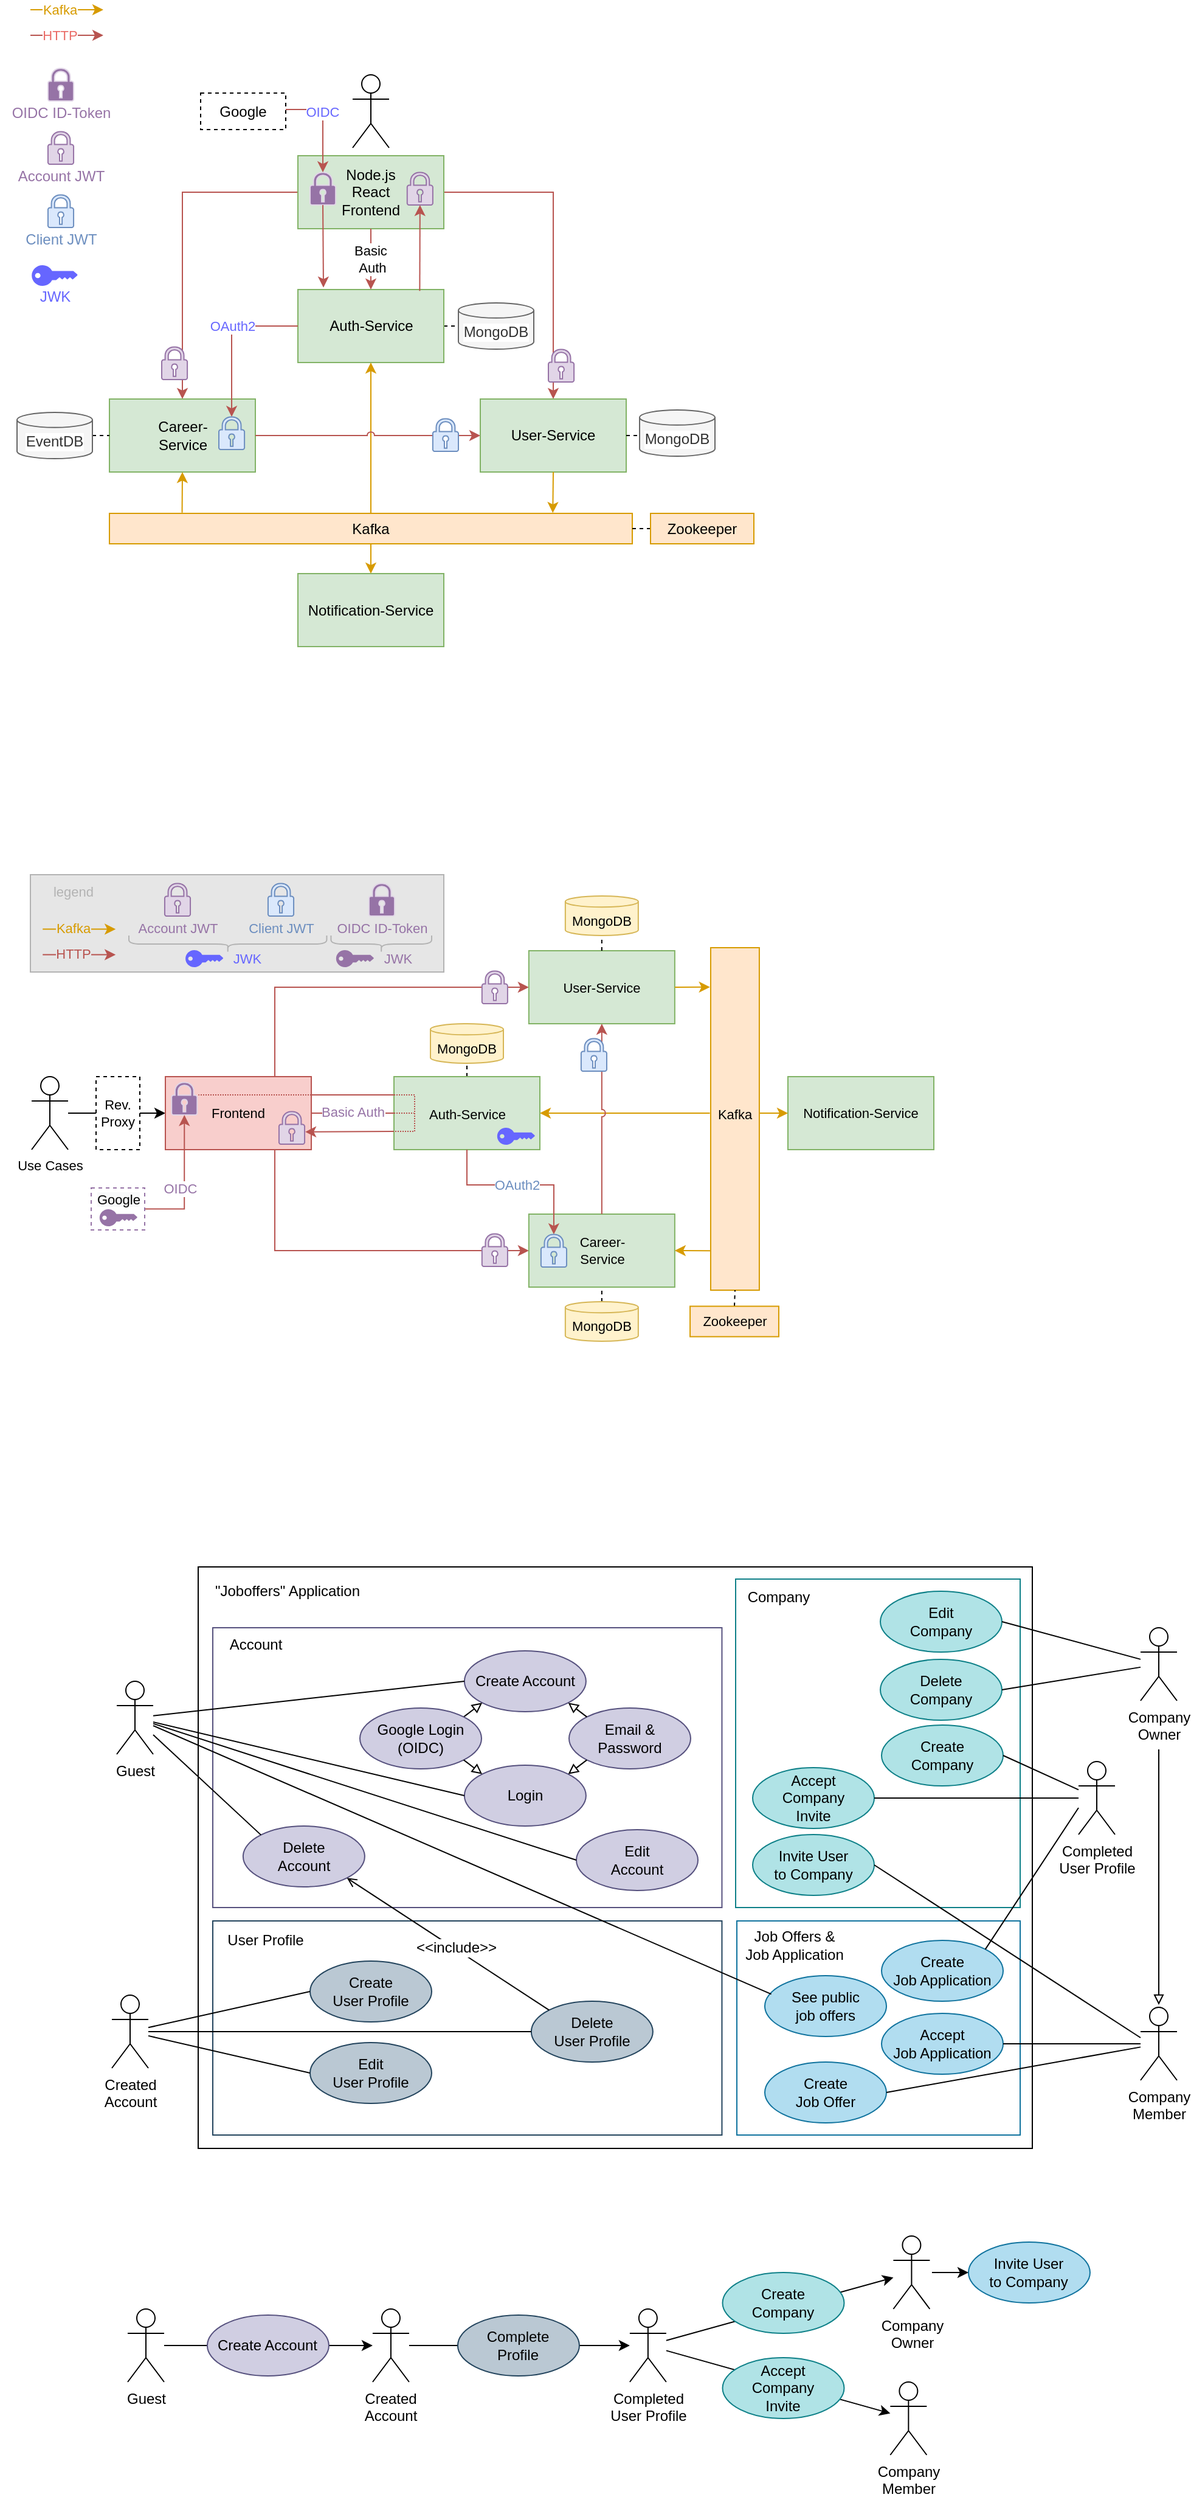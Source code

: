 <mxfile version="20.6.2" type="device"><diagram id="hAjxxyhfuEJ_lgbP4WMi" name="Seite-1"><mxGraphModel dx="1161" dy="678" grid="1" gridSize="10" guides="1" tooltips="1" connect="1" arrows="1" fold="1" page="1" pageScale="1" pageWidth="827" pageHeight="1169" math="0" shadow="0"><root><mxCell id="0"/><mxCell id="1" parent="0"/><mxCell id="voSEx3sAZvwEf-MW0Waw-1" value="" style="rounded=0;whiteSpace=wrap;html=1;labelBackgroundColor=#FFFFFF;strokeColor=#000000;fontFamily=Helvetica;fontSize=12;fontColor=#333333;fillColor=none;" parent="1" vertex="1"><mxGeometry x="298" y="1460" width="686" height="478" as="geometry"/></mxCell><mxCell id="H0PkSGrC96k9WnY4MJhR-3" value="" style="rounded=0;whiteSpace=wrap;html=1;labelBackgroundColor=#FFFFFF;fontFamily=Helvetica;fontSize=12;fillColor=none;strokeColor=#23445d;" vertex="1" parent="1"><mxGeometry x="310" y="1751" width="418.73" height="176" as="geometry"/></mxCell><mxCell id="H0PkSGrC96k9WnY4MJhR-4" value="User Profile" style="text;html=1;align=center;verticalAlign=middle;resizable=0;points=[];autosize=1;strokeColor=none;fillColor=none;fontSize=12;fontFamily=Helvetica;fontColor=#000000;" vertex="1" parent="1"><mxGeometry x="308" y="1752" width="90" height="30" as="geometry"/></mxCell><mxCell id="voSEx3sAZvwEf-MW0Waw-94" style="edgeStyle=none;rounded=0;jumpStyle=none;orthogonalLoop=1;jettySize=auto;html=1;strokeColor=#000000;fontFamily=Helvetica;fontSize=12;fontColor=#000000;startArrow=none;startFill=0;endArrow=classic;endFill=1;" parent="1" source="voSEx3sAZvwEf-MW0Waw-80" target="voSEx3sAZvwEf-MW0Waw-82" edge="1"><mxGeometry relative="1" as="geometry"><mxPoint x="280" y="2110" as="sourcePoint"/><mxPoint x="451.47" y="2110" as="targetPoint"/></mxGeometry></mxCell><mxCell id="voSEx3sAZvwEf-MW0Waw-54" value="" style="rounded=0;whiteSpace=wrap;html=1;labelBackgroundColor=#FFFFFF;fontFamily=Helvetica;fontSize=12;fillColor=none;strokeColor=#10739e;" parent="1" vertex="1"><mxGeometry x="741" y="1751" width="233" height="176" as="geometry"/></mxCell><mxCell id="voSEx3sAZvwEf-MW0Waw-56" value="Job Offers &amp;amp;&lt;br&gt;Job Application" style="text;html=1;align=center;verticalAlign=middle;resizable=0;points=[];autosize=1;strokeColor=none;fillColor=none;fontSize=12;fontFamily=Helvetica;fontColor=#000000;" parent="1" vertex="1"><mxGeometry x="738" y="1751" width="100" height="40" as="geometry"/></mxCell><mxCell id="voSEx3sAZvwEf-MW0Waw-47" value="" style="rounded=0;whiteSpace=wrap;html=1;labelBackgroundColor=#FFFFFF;fontFamily=Helvetica;fontSize=12;fillColor=none;strokeColor=#56517e;" parent="1" vertex="1"><mxGeometry x="310" y="1510" width="418.73" height="230" as="geometry"/></mxCell><mxCell id="voSEx3sAZvwEf-MW0Waw-52" value="" style="rounded=0;whiteSpace=wrap;html=1;labelBackgroundColor=#FFFFFF;fontFamily=Helvetica;fontSize=12;fillColor=none;strokeColor=#0e8088;" parent="1" vertex="1"><mxGeometry x="740" y="1470" width="234" height="270" as="geometry"/></mxCell><mxCell id="MCHL45EsWrLOt0v_Cypr-7" style="edgeStyle=orthogonalEdgeStyle;rounded=0;orthogonalLoop=1;jettySize=auto;html=1;exitX=0;exitY=0.5;exitDx=0;exitDy=0;entryX=0.5;entryY=0;entryDx=0;entryDy=0;fillColor=#f8cecc;strokeColor=#B85450;" parent="1" source="MCHL45EsWrLOt0v_Cypr-5" target="MCHL45EsWrLOt0v_Cypr-3" edge="1"><mxGeometry relative="1" as="geometry"><mxPoint x="285" y="560" as="targetPoint"/></mxGeometry></mxCell><mxCell id="MCHL45EsWrLOt0v_Cypr-8" style="edgeStyle=orthogonalEdgeStyle;rounded=0;orthogonalLoop=1;jettySize=auto;html=1;exitX=1;exitY=0.5;exitDx=0;exitDy=0;fillColor=#f8cecc;strokeColor=#b85450;" parent="1" source="MCHL45EsWrLOt0v_Cypr-5" target="MCHL45EsWrLOt0v_Cypr-2" edge="1"><mxGeometry relative="1" as="geometry"/></mxCell><mxCell id="MCHL45EsWrLOt0v_Cypr-30" style="edgeStyle=orthogonalEdgeStyle;rounded=0;orthogonalLoop=1;jettySize=auto;html=1;exitX=1;exitY=0.5;exitDx=0;exitDy=0;entryX=0;entryY=0.5;entryDx=0;entryDy=0;entryPerimeter=0;dashed=1;startArrow=none;startFill=0;endArrow=none;endFill=0;" parent="1" source="MCHL45EsWrLOt0v_Cypr-1" target="MCHL45EsWrLOt0v_Cypr-27" edge="1"><mxGeometry relative="1" as="geometry"/></mxCell><mxCell id="MCHL45EsWrLOt0v_Cypr-1" value="" style="rounded=0;whiteSpace=wrap;html=1;fillColor=#d5e8d4;strokeColor=#82b366;" parent="1" vertex="1"><mxGeometry x="380" y="410" width="120" height="60" as="geometry"/></mxCell><mxCell id="MCHL45EsWrLOt0v_Cypr-2" value="User-Service" style="rounded=0;whiteSpace=wrap;html=1;fillColor=#d5e8d4;strokeColor=#82b366;" parent="1" vertex="1"><mxGeometry x="530" y="500" width="120" height="60" as="geometry"/></mxCell><mxCell id="MCHL45EsWrLOt0v_Cypr-3" value="" style="rounded=0;whiteSpace=wrap;html=1;fillColor=#d5e8d4;strokeColor=#82b366;" parent="1" vertex="1"><mxGeometry x="225" y="500" width="120" height="60" as="geometry"/></mxCell><mxCell id="MCHL45EsWrLOt0v_Cypr-4" value="Notification-Service" style="rounded=0;whiteSpace=wrap;html=1;fillColor=#d5e8d4;strokeColor=#82b366;" parent="1" vertex="1"><mxGeometry x="380" y="643.5" width="120" height="60" as="geometry"/></mxCell><mxCell id="MCHL45EsWrLOt0v_Cypr-10" value="Kafka" style="rounded=0;whiteSpace=wrap;html=1;fillColor=#ffe6cc;strokeColor=#d79b00;" parent="1" vertex="1"><mxGeometry x="225" y="594" width="430" height="25" as="geometry"/></mxCell><mxCell id="MCHL45EsWrLOt0v_Cypr-14" value="" style="endArrow=classic;html=1;rounded=0;entryX=0.5;entryY=1;entryDx=0;entryDy=0;fillColor=#ffe6cc;strokeColor=#d79b00;jumpStyle=arc;exitX=0.5;exitY=0;exitDx=0;exitDy=0;" parent="1" source="MCHL45EsWrLOt0v_Cypr-10" target="MCHL45EsWrLOt0v_Cypr-1" edge="1"><mxGeometry width="50" height="50" relative="1" as="geometry"><mxPoint x="400" y="560" as="sourcePoint"/><mxPoint x="540" y="540" as="targetPoint"/></mxGeometry></mxCell><mxCell id="MCHL45EsWrLOt0v_Cypr-15" value="" style="endArrow=classic;html=1;rounded=0;exitX=0.5;exitY=1;exitDx=0;exitDy=0;entryX=0.848;entryY=-0.015;entryDx=0;entryDy=0;entryPerimeter=0;startArrow=none;startFill=0;fillColor=#ffe6cc;strokeColor=#d79b00;" parent="1" source="MCHL45EsWrLOt0v_Cypr-2" target="MCHL45EsWrLOt0v_Cypr-10" edge="1"><mxGeometry width="50" height="50" relative="1" as="geometry"><mxPoint x="320" y="540" as="sourcePoint"/><mxPoint x="319.71" y="668.2" as="targetPoint"/></mxGeometry></mxCell><mxCell id="MCHL45EsWrLOt0v_Cypr-16" value="" style="endArrow=classic;html=1;rounded=0;entryX=0.5;entryY=1;entryDx=0;entryDy=0;fillColor=#ffe6cc;strokeColor=#d79b00;exitX=0.139;exitY=-0.023;exitDx=0;exitDy=0;exitPerimeter=0;" parent="1" source="MCHL45EsWrLOt0v_Cypr-10" target="MCHL45EsWrLOt0v_Cypr-3" edge="1"><mxGeometry width="50" height="50" relative="1" as="geometry"><mxPoint x="270" y="570" as="sourcePoint"/><mxPoint x="570.83" y="646.975" as="targetPoint"/></mxGeometry></mxCell><mxCell id="MCHL45EsWrLOt0v_Cypr-17" value="" style="endArrow=classic;html=1;rounded=0;exitX=0.5;exitY=1;exitDx=0;exitDy=0;entryX=0.5;entryY=0;entryDx=0;entryDy=0;fillColor=#ffe6cc;strokeColor=#d79b00;" parent="1" source="MCHL45EsWrLOt0v_Cypr-10" target="MCHL45EsWrLOt0v_Cypr-4" edge="1"><mxGeometry width="50" height="50" relative="1" as="geometry"><mxPoint x="450" y="570.5" as="sourcePoint"/><mxPoint x="450" y="610" as="targetPoint"/></mxGeometry></mxCell><mxCell id="MCHL45EsWrLOt0v_Cypr-21" style="edgeStyle=orthogonalEdgeStyle;rounded=0;orthogonalLoop=1;jettySize=auto;html=1;exitX=1;exitY=0.5;exitDx=0;exitDy=0;entryX=0;entryY=0.5;entryDx=0;entryDy=0;startArrow=none;startFill=0;endArrow=classic;endFill=1;fillColor=#f8cecc;strokeColor=#b85450;jumpStyle=arc;" parent="1" source="MCHL45EsWrLOt0v_Cypr-3" target="MCHL45EsWrLOt0v_Cypr-2" edge="1"><mxGeometry relative="1" as="geometry"><mxPoint x="510" y="540" as="sourcePoint"/><mxPoint x="480" y="490" as="targetPoint"/></mxGeometry></mxCell><mxCell id="MCHL45EsWrLOt0v_Cypr-25" style="edgeStyle=orthogonalEdgeStyle;rounded=0;orthogonalLoop=1;jettySize=auto;html=1;exitX=0;exitY=0.5;exitDx=0;exitDy=0;entryX=1;entryY=0.5;entryDx=0;entryDy=0;startArrow=none;startFill=0;endArrow=none;endFill=0;dashed=1;" parent="1" source="MCHL45EsWrLOt0v_Cypr-24" target="MCHL45EsWrLOt0v_Cypr-10" edge="1"><mxGeometry relative="1" as="geometry"/></mxCell><mxCell id="MCHL45EsWrLOt0v_Cypr-24" value="Zookeeper" style="rounded=0;whiteSpace=wrap;html=1;fillColor=#ffe6cc;strokeColor=#d79b00;" parent="1" vertex="1"><mxGeometry x="670" y="594" width="85" height="25" as="geometry"/></mxCell><mxCell id="MCHL45EsWrLOt0v_Cypr-27" value="MongoDB" style="shape=cylinder3;whiteSpace=wrap;html=1;boundedLbl=1;backgroundOutline=1;size=6.184;labelBackgroundColor=#FFFFFF;fillColor=#f5f5f5;fontColor=#333333;strokeColor=#666666;" parent="1" vertex="1"><mxGeometry x="512" y="421" width="62" height="38" as="geometry"/></mxCell><mxCell id="MCHL45EsWrLOt0v_Cypr-36" style="edgeStyle=orthogonalEdgeStyle;rounded=0;orthogonalLoop=1;jettySize=auto;html=1;exitX=1;exitY=0.5;exitDx=0;exitDy=0;entryX=0;entryY=0.5;entryDx=0;entryDy=0;entryPerimeter=0;dashed=1;startArrow=none;startFill=0;endArrow=none;endFill=0;" parent="1" source="MCHL45EsWrLOt0v_Cypr-2" target="MCHL45EsWrLOt0v_Cypr-145" edge="1"><mxGeometry relative="1" as="geometry"><mxPoint x="510" y="450" as="sourcePoint"/><mxPoint x="660" y="530" as="targetPoint"/></mxGeometry></mxCell><mxCell id="MCHL45EsWrLOt0v_Cypr-37" style="edgeStyle=orthogonalEdgeStyle;rounded=0;orthogonalLoop=1;jettySize=auto;html=1;entryX=0;entryY=0.5;entryDx=0;entryDy=0;dashed=1;startArrow=none;startFill=0;endArrow=none;endFill=0;exitX=1;exitY=0.5;exitDx=0;exitDy=0;exitPerimeter=0;" parent="1" source="MCHL45EsWrLOt0v_Cypr-146" target="MCHL45EsWrLOt0v_Cypr-3" edge="1"><mxGeometry relative="1" as="geometry"><mxPoint x="215" y="530" as="sourcePoint"/><mxPoint x="520" y="450" as="targetPoint"/></mxGeometry></mxCell><mxCell id="MCHL45EsWrLOt0v_Cypr-39" value="&lt;font color=&quot;#000000&quot;&gt;Browser&lt;/font&gt;" style="shape=umlActor;verticalLabelPosition=bottom;verticalAlign=top;html=1;outlineConnect=0;labelBackgroundColor=#FFFFFF;fontColor=#EA6B66;" parent="1" vertex="1"><mxGeometry x="425" y="233.5" width="30" height="60" as="geometry"/></mxCell><mxCell id="MCHL45EsWrLOt0v_Cypr-43" value="" style="sketch=0;aspect=fixed;pointerEvents=1;shadow=0;dashed=0;html=1;strokeColor=#9673A6;labelPosition=center;verticalLabelPosition=bottom;verticalAlign=top;align=center;fillColor=#e1d5e7;shape=mxgraph.mscae.enterprise.lock;labelBackgroundColor=#FFFFFF;" parent="1" vertex="1"><mxGeometry x="174.47" y="280" width="21.06" height="27" as="geometry"/></mxCell><mxCell id="MCHL45EsWrLOt0v_Cypr-45" value="&lt;font color=&quot;#9673a6&quot;&gt;Account JWT&lt;/font&gt;" style="text;html=1;align=center;verticalAlign=middle;resizable=0;points=[];autosize=1;strokeColor=none;fillColor=none;fontColor=#000000;" parent="1" vertex="1"><mxGeometry x="140" y="302" width="90" height="30" as="geometry"/></mxCell><mxCell id="MCHL45EsWrLOt0v_Cypr-48" value="" style="sketch=0;aspect=fixed;pointerEvents=1;shadow=0;dashed=0;html=1;strokeColor=#6C8EBF;labelPosition=center;verticalLabelPosition=bottom;verticalAlign=top;align=center;fillColor=#dae8fc;shape=mxgraph.mscae.enterprise.lock;labelBackgroundColor=#FFFFFF;" parent="1" vertex="1"><mxGeometry x="174.47" y="332" width="21.06" height="27" as="geometry"/></mxCell><mxCell id="MCHL45EsWrLOt0v_Cypr-49" value="&lt;font color=&quot;#6c8ebf&quot;&gt;Client JWT&lt;/font&gt;" style="text;html=1;align=center;verticalAlign=middle;resizable=0;points=[];autosize=1;strokeColor=none;fillColor=none;fontColor=#000000;" parent="1" vertex="1"><mxGeometry x="145" y="354" width="80" height="30" as="geometry"/></mxCell><mxCell id="MCHL45EsWrLOt0v_Cypr-50" value="" style="endArrow=classic;html=1;rounded=0;fontColor=#000000;fillColor=#f8cecc;strokeColor=#b85450;" parent="1" edge="1"><mxGeometry width="50" height="50" relative="1" as="geometry"><mxPoint x="160" y="201" as="sourcePoint"/><mxPoint x="220" y="201" as="targetPoint"/></mxGeometry></mxCell><mxCell id="MCHL45EsWrLOt0v_Cypr-51" value="&lt;span style=&quot;color: rgb(234, 107, 102);&quot;&gt;HTTP&lt;/span&gt;" style="edgeLabel;html=1;align=center;verticalAlign=middle;resizable=0;points=[];fontColor=#000000;" parent="MCHL45EsWrLOt0v_Cypr-50" vertex="1" connectable="0"><mxGeometry x="-0.223" relative="1" as="geometry"><mxPoint as="offset"/></mxGeometry></mxCell><mxCell id="MCHL45EsWrLOt0v_Cypr-52" value="" style="endArrow=classic;html=1;rounded=0;fontColor=#000000;fillColor=#ffe6cc;strokeColor=#D79B00;" parent="1" edge="1"><mxGeometry width="50" height="50" relative="1" as="geometry"><mxPoint x="160" y="180" as="sourcePoint"/><mxPoint x="220" y="180" as="targetPoint"/></mxGeometry></mxCell><mxCell id="MCHL45EsWrLOt0v_Cypr-53" value="&lt;font color=&quot;#d79b00&quot;&gt;Kafka&lt;/font&gt;" style="edgeLabel;html=1;align=center;verticalAlign=middle;resizable=0;points=[];fontColor=#000000;" parent="MCHL45EsWrLOt0v_Cypr-52" vertex="1" connectable="0"><mxGeometry x="-0.223" relative="1" as="geometry"><mxPoint as="offset"/></mxGeometry></mxCell><mxCell id="MCHL45EsWrLOt0v_Cypr-55" value="" style="sketch=0;aspect=fixed;pointerEvents=1;shadow=0;dashed=0;html=1;strokeColor=#9673A6;labelPosition=center;verticalLabelPosition=bottom;verticalAlign=top;align=center;fillColor=#e1d5e7;shape=mxgraph.mscae.enterprise.lock;labelBackgroundColor=#FFFFFF;" parent="1" vertex="1"><mxGeometry x="268" y="457" width="21.06" height="27" as="geometry"/></mxCell><mxCell id="MCHL45EsWrLOt0v_Cypr-56" value="" style="sketch=0;aspect=fixed;pointerEvents=1;shadow=0;dashed=0;html=1;strokeColor=#9673A6;labelPosition=center;verticalLabelPosition=bottom;verticalAlign=top;align=center;fillColor=#e1d5e7;shape=mxgraph.mscae.enterprise.lock;labelBackgroundColor=#FFFFFF;" parent="1" vertex="1"><mxGeometry x="586" y="459" width="21.06" height="27" as="geometry"/></mxCell><mxCell id="MCHL45EsWrLOt0v_Cypr-57" value="" style="sketch=0;aspect=fixed;pointerEvents=1;shadow=0;dashed=0;html=1;strokeColor=#6C8EBF;labelPosition=center;verticalLabelPosition=bottom;verticalAlign=top;align=center;fillColor=#dae8fc;shape=mxgraph.mscae.enterprise.lock;labelBackgroundColor=#FFFFFF;" parent="1" vertex="1"><mxGeometry x="490.94" y="516" width="21.06" height="27" as="geometry"/></mxCell><mxCell id="MCHL45EsWrLOt0v_Cypr-60" style="edgeStyle=orthogonalEdgeStyle;rounded=0;orthogonalLoop=1;jettySize=auto;html=1;exitX=0;exitY=0.5;exitDx=0;exitDy=0;strokeColor=#B85450;fontColor=#6C8EBF;startArrow=none;startFill=0;endArrow=classic;endFill=1;entryX=0.5;entryY=0.005;entryDx=0;entryDy=0;entryPerimeter=0;" parent="1" source="MCHL45EsWrLOt0v_Cypr-1" target="MCHL45EsWrLOt0v_Cypr-61" edge="1"><mxGeometry relative="1" as="geometry"><mxPoint x="320" y="470" as="targetPoint"/></mxGeometry></mxCell><mxCell id="MCHL45EsWrLOt0v_Cypr-139" value="OAuth2" style="edgeLabel;html=1;align=center;verticalAlign=middle;resizable=0;points=[];fontColor=#6666FF;" parent="MCHL45EsWrLOt0v_Cypr-60" vertex="1" connectable="0"><mxGeometry x="-0.265" y="-3" relative="1" as="geometry"><mxPoint x="-7" y="3" as="offset"/></mxGeometry></mxCell><mxCell id="MCHL45EsWrLOt0v_Cypr-61" value="" style="sketch=0;aspect=fixed;pointerEvents=1;shadow=0;dashed=0;html=1;strokeColor=#6C8EBF;labelPosition=center;verticalLabelPosition=bottom;verticalAlign=top;align=center;fillColor=#dae8fc;shape=mxgraph.mscae.enterprise.lock;labelBackgroundColor=#FFFFFF;" parent="1" vertex="1"><mxGeometry x="315.0" y="514.5" width="21.06" height="27" as="geometry"/></mxCell><mxCell id="MCHL45EsWrLOt0v_Cypr-62" value="&lt;span style=&quot;color: rgb(0, 0, 0);&quot;&gt;Career-&lt;br&gt;Service&lt;/span&gt;" style="text;html=1;align=center;verticalAlign=middle;resizable=0;points=[];autosize=1;strokeColor=none;fillColor=none;fontColor=#6C8EBF;" parent="1" vertex="1"><mxGeometry x="255" y="510" width="60" height="40" as="geometry"/></mxCell><mxCell id="MCHL45EsWrLOt0v_Cypr-5" value="Node.js&lt;br&gt;React &lt;br&gt;Frontend" style="rounded=0;whiteSpace=wrap;html=1;fillColor=#d5e8d4;strokeColor=#82b366;" parent="1" vertex="1"><mxGeometry x="380" y="300" width="120" height="60" as="geometry"/></mxCell><mxCell id="MCHL45EsWrLOt0v_Cypr-69" value="&lt;span style=&quot;color: rgb(0, 0, 0);&quot;&gt;Auth-Service&lt;/span&gt;" style="text;html=1;align=center;verticalAlign=middle;resizable=0;points=[];autosize=1;strokeColor=none;fillColor=none;fontColor=#6C8EBF;" parent="1" vertex="1"><mxGeometry x="395" y="425" width="90" height="30" as="geometry"/></mxCell><mxCell id="MCHL45EsWrLOt0v_Cypr-72" value="" style="sketch=0;aspect=fixed;pointerEvents=1;shadow=0;dashed=0;html=1;strokeColor=#E1D5E7;labelPosition=center;verticalLabelPosition=bottom;verticalAlign=top;align=center;fillColor=#9673A6;shape=mxgraph.mscae.enterprise.lock;labelBackgroundColor=#FFFFFF;" parent="1" vertex="1"><mxGeometry x="174.47" y="228" width="21.06" height="27" as="geometry"/></mxCell><mxCell id="MCHL45EsWrLOt0v_Cypr-73" value="&lt;font color=&quot;#9673a6&quot;&gt;OIDC ID-Token&lt;/font&gt;" style="text;html=1;align=center;verticalAlign=middle;resizable=0;points=[];autosize=1;strokeColor=none;fillColor=none;fontColor=#000000;" parent="1" vertex="1"><mxGeometry x="135" y="250" width="100" height="30" as="geometry"/></mxCell><mxCell id="MCHL45EsWrLOt0v_Cypr-75" value="" style="sketch=0;aspect=fixed;pointerEvents=1;shadow=0;dashed=0;html=1;strokeColor=#E1D5E7;labelPosition=center;verticalLabelPosition=bottom;verticalAlign=top;align=center;fillColor=#9673A6;shape=mxgraph.mscae.enterprise.lock;labelBackgroundColor=#FFFFFF;" parent="1" vertex="1"><mxGeometry x="390.0" y="313.5" width="21.06" height="27" as="geometry"/></mxCell><mxCell id="MCHL45EsWrLOt0v_Cypr-78" style="edgeStyle=orthogonalEdgeStyle;rounded=0;orthogonalLoop=1;jettySize=auto;html=1;exitX=1;exitY=0.5;exitDx=0;exitDy=0;strokeColor=#B85450;fontColor=#6666FF;startArrow=none;startFill=0;endArrow=classic;endFill=1;entryX=0.5;entryY=0.005;entryDx=0;entryDy=0;entryPerimeter=0;" parent="1" source="MCHL45EsWrLOt0v_Cypr-76" target="MCHL45EsWrLOt0v_Cypr-75" edge="1"><mxGeometry relative="1" as="geometry"><mxPoint x="390.034" y="164.0" as="targetPoint"/><Array as="points"><mxPoint x="401" y="262"/></Array></mxGeometry></mxCell><mxCell id="MCHL45EsWrLOt0v_Cypr-82" value="OIDC" style="edgeLabel;html=1;align=center;verticalAlign=middle;resizable=0;points=[];fontColor=#6666FF;" parent="MCHL45EsWrLOt0v_Cypr-78" vertex="1" connectable="0"><mxGeometry x="-0.503" y="-1" relative="1" as="geometry"><mxPoint x="10" y="1" as="offset"/></mxGeometry></mxCell><mxCell id="MCHL45EsWrLOt0v_Cypr-76" value="Google" style="rounded=0;whiteSpace=wrap;html=1;dashed=1;" parent="1" vertex="1"><mxGeometry x="300" y="248.5" width="70" height="30" as="geometry"/></mxCell><mxCell id="MCHL45EsWrLOt0v_Cypr-81" value="Basic&amp;nbsp;&lt;br&gt;Auth" style="edgeStyle=orthogonalEdgeStyle;rounded=0;orthogonalLoop=1;jettySize=auto;html=1;exitX=0.5;exitY=1;exitDx=0;exitDy=0;entryX=0.5;entryY=0;entryDx=0;entryDy=0;fillColor=#f8cecc;strokeColor=#b85450;" parent="1" source="MCHL45EsWrLOt0v_Cypr-5" target="MCHL45EsWrLOt0v_Cypr-1" edge="1"><mxGeometry y="1" relative="1" as="geometry"><mxPoint x="450" y="370" as="sourcePoint"/><mxPoint x="450" y="460" as="targetPoint"/><mxPoint as="offset"/></mxGeometry></mxCell><mxCell id="MCHL45EsWrLOt0v_Cypr-124" value="" style="points=[[0,0.5,0],[0.24,0,0],[0.5,0.28,0],[0.995,0.475,0],[0.5,0.72,0],[0.24,1,0]];verticalLabelPosition=bottom;sketch=0;html=1;verticalAlign=top;aspect=fixed;align=center;pointerEvents=1;shape=mxgraph.cisco19.key;fillColor=#6666FF;strokeColor=none;labelBackgroundColor=#FFFFFF;" parent="1" vertex="1"><mxGeometry x="161.11" y="390" width="37.78" height="17" as="geometry"/></mxCell><mxCell id="MCHL45EsWrLOt0v_Cypr-125" value="&lt;font color=&quot;#6666ff&quot;&gt;JWK&lt;/font&gt;" style="text;html=1;align=center;verticalAlign=middle;resizable=0;points=[];autosize=1;strokeColor=none;fillColor=none;fontColor=#000000;" parent="1" vertex="1"><mxGeometry x="155" y="401" width="50" height="30" as="geometry"/></mxCell><mxCell id="MCHL45EsWrLOt0v_Cypr-63" value="" style="sketch=0;aspect=fixed;pointerEvents=1;shadow=0;dashed=0;html=1;strokeColor=#9673A6;labelPosition=center;verticalLabelPosition=bottom;verticalAlign=top;align=center;fillColor=#e1d5e7;shape=mxgraph.mscae.enterprise.lock;labelBackgroundColor=#FFFFFF;" parent="1" vertex="1"><mxGeometry x="469.88" y="313.5" width="21.06" height="27" as="geometry"/></mxCell><mxCell id="MCHL45EsWrLOt0v_Cypr-142" value="" style="endArrow=classic;html=1;rounded=0;strokeColor=#B85450;fontColor=#6666FF;entryX=0.175;entryY=-0.027;entryDx=0;entryDy=0;entryPerimeter=0;exitX=0.5;exitY=1;exitDx=0;exitDy=0;exitPerimeter=0;" parent="1" source="MCHL45EsWrLOt0v_Cypr-75" target="MCHL45EsWrLOt0v_Cypr-1" edge="1"><mxGeometry width="50" height="50" relative="1" as="geometry"><mxPoint x="450" y="450" as="sourcePoint"/><mxPoint x="500" y="400" as="targetPoint"/></mxGeometry></mxCell><mxCell id="MCHL45EsWrLOt0v_Cypr-143" value="" style="endArrow=classic;html=1;rounded=0;strokeColor=#B85450;fontColor=#6666FF;entryX=0.5;entryY=1;entryDx=0;entryDy=0;entryPerimeter=0;exitX=0.835;exitY=0.019;exitDx=0;exitDy=0;exitPerimeter=0;" parent="1" source="MCHL45EsWrLOt0v_Cypr-1" target="MCHL45EsWrLOt0v_Cypr-63" edge="1"><mxGeometry width="50" height="50" relative="1" as="geometry"><mxPoint x="480" y="450" as="sourcePoint"/><mxPoint x="411" y="458.38" as="targetPoint"/></mxGeometry></mxCell><mxCell id="MCHL45EsWrLOt0v_Cypr-145" value="MongoDB" style="shape=cylinder3;whiteSpace=wrap;html=1;boundedLbl=1;backgroundOutline=1;size=6.184;labelBackgroundColor=#FFFFFF;fillColor=#f5f5f5;fontColor=#333333;strokeColor=#666666;" parent="1" vertex="1"><mxGeometry x="661" y="509" width="62" height="38" as="geometry"/></mxCell><mxCell id="MCHL45EsWrLOt0v_Cypr-146" value="EventDB" style="shape=cylinder3;whiteSpace=wrap;html=1;boundedLbl=1;backgroundOutline=1;size=6.184;labelBackgroundColor=#FFFFFF;fillColor=#f5f5f5;fontColor=#333333;strokeColor=#666666;" parent="1" vertex="1"><mxGeometry x="149" y="511" width="62" height="38" as="geometry"/></mxCell><mxCell id="voSEx3sAZvwEf-MW0Waw-2" value="&lt;font color=&quot;#000000&quot;&gt;Guest&lt;/font&gt;" style="shape=umlActor;verticalLabelPosition=bottom;verticalAlign=top;html=1;outlineConnect=0;labelBackgroundColor=#FFFFFF;fontColor=#EA6B66;" parent="1" vertex="1"><mxGeometry x="231" y="1554" width="30" height="60" as="geometry"/></mxCell><mxCell id="voSEx3sAZvwEf-MW0Waw-3" value="&lt;span style=&quot;color: rgb(0, 0, 0);&quot;&gt;Created&lt;/span&gt;&lt;font color=&quot;#000000&quot;&gt;&lt;br&gt;Account&lt;br&gt;&lt;/font&gt;" style="shape=umlActor;verticalLabelPosition=bottom;verticalAlign=top;html=1;outlineConnect=0;labelBackgroundColor=#FFFFFF;fontColor=#EA6B66;" parent="1" vertex="1"><mxGeometry x="227.0" y="1812" width="30" height="60" as="geometry"/></mxCell><mxCell id="voSEx3sAZvwEf-MW0Waw-4" value="&lt;font color=&quot;#000000&quot;&gt;Company&lt;br&gt;Member&lt;br&gt;&lt;/font&gt;" style="shape=umlActor;verticalLabelPosition=bottom;verticalAlign=top;html=1;outlineConnect=0;labelBackgroundColor=#FFFFFF;fontColor=#EA6B66;" parent="1" vertex="1"><mxGeometry x="1073" y="1822" width="30" height="60" as="geometry"/></mxCell><mxCell id="voSEx3sAZvwEf-MW0Waw-5" value="See public&lt;br&gt;job offers" style="ellipse;whiteSpace=wrap;html=1;labelBackgroundColor=none;strokeColor=#10739E;fontFamily=Helvetica;fontSize=12;fillColor=#b1ddf0;" parent="1" vertex="1"><mxGeometry x="764" y="1796" width="100" height="50" as="geometry"/></mxCell><mxCell id="voSEx3sAZvwEf-MW0Waw-6" value="Create Account" style="ellipse;whiteSpace=wrap;html=1;labelBackgroundColor=none;strokeColor=#56517e;fontFamily=Helvetica;fontSize=12;fillColor=#d0cee2;" parent="1" vertex="1"><mxGeometry x="516.93" y="1529" width="100" height="50" as="geometry"/></mxCell><mxCell id="voSEx3sAZvwEf-MW0Waw-12" style="rounded=0;jumpStyle=none;orthogonalLoop=1;jettySize=auto;html=1;exitX=1;exitY=0;exitDx=0;exitDy=0;entryX=0;entryY=1;entryDx=0;entryDy=0;strokeColor=#000000;fontFamily=Helvetica;fontSize=12;fontColor=#000000;startArrow=none;startFill=0;endArrow=block;endFill=0;fillColor=#b1ddf0;labelBackgroundColor=none;" parent="1" source="voSEx3sAZvwEf-MW0Waw-7" target="voSEx3sAZvwEf-MW0Waw-6" edge="1"><mxGeometry relative="1" as="geometry"/></mxCell><mxCell id="voSEx3sAZvwEf-MW0Waw-7" value="Google Login&lt;br&gt;(OIDC)" style="ellipse;whiteSpace=wrap;html=1;labelBackgroundColor=none;strokeColor=#56517e;fontFamily=Helvetica;fontSize=12;fillColor=#d0cee2;" parent="1" vertex="1"><mxGeometry x="431" y="1576" width="100" height="50" as="geometry"/></mxCell><mxCell id="voSEx3sAZvwEf-MW0Waw-8" value="Email &amp;amp;&lt;br&gt;Password" style="ellipse;whiteSpace=wrap;html=1;labelBackgroundColor=none;strokeColor=#56517e;fontFamily=Helvetica;fontSize=12;fillColor=#d0cee2;" parent="1" vertex="1"><mxGeometry x="603" y="1576" width="100" height="50" as="geometry"/></mxCell><mxCell id="voSEx3sAZvwEf-MW0Waw-9" value="Login" style="ellipse;whiteSpace=wrap;html=1;labelBackgroundColor=none;strokeColor=#56517e;fontFamily=Helvetica;fontSize=12;fillColor=#d0cee2;" parent="1" vertex="1"><mxGeometry x="516.93" y="1623" width="100" height="50" as="geometry"/></mxCell><mxCell id="voSEx3sAZvwEf-MW0Waw-13" style="rounded=0;jumpStyle=none;orthogonalLoop=1;jettySize=auto;html=1;exitX=0;exitY=0;exitDx=0;exitDy=0;entryX=1;entryY=1;entryDx=0;entryDy=0;strokeColor=#000000;fontFamily=Helvetica;fontSize=12;fontColor=#000000;startArrow=none;startFill=0;endArrow=block;endFill=0;fillColor=#b1ddf0;labelBackgroundColor=none;" parent="1" source="voSEx3sAZvwEf-MW0Waw-8" target="voSEx3sAZvwEf-MW0Waw-6" edge="1"><mxGeometry relative="1" as="geometry"><mxPoint x="501" y="1606" as="sourcePoint"/><mxPoint x="546.371" y="1578.575" as="targetPoint"/></mxGeometry></mxCell><mxCell id="voSEx3sAZvwEf-MW0Waw-14" style="rounded=0;jumpStyle=none;orthogonalLoop=1;jettySize=auto;html=1;exitX=0;exitY=1;exitDx=0;exitDy=0;entryX=1;entryY=0;entryDx=0;entryDy=0;strokeColor=#000000;fontFamily=Helvetica;fontSize=12;fontColor=#000000;startArrow=none;startFill=0;endArrow=block;endFill=0;fillColor=#b1ddf0;labelBackgroundColor=none;" parent="1" source="voSEx3sAZvwEf-MW0Waw-8" target="voSEx3sAZvwEf-MW0Waw-9" edge="1"><mxGeometry relative="1" as="geometry"><mxPoint x="656" y="1606" as="sourcePoint"/><mxPoint x="617.489" y="1578.575" as="targetPoint"/></mxGeometry></mxCell><mxCell id="voSEx3sAZvwEf-MW0Waw-15" style="rounded=0;jumpStyle=none;orthogonalLoop=1;jettySize=auto;html=1;exitX=1;exitY=1;exitDx=0;exitDy=0;entryX=0;entryY=0;entryDx=0;entryDy=0;strokeColor=#000000;fontFamily=Helvetica;fontSize=12;fontColor=#000000;startArrow=none;startFill=0;endArrow=block;endFill=0;fillColor=#b1ddf0;labelBackgroundColor=none;" parent="1" source="voSEx3sAZvwEf-MW0Waw-7" target="voSEx3sAZvwEf-MW0Waw-9" edge="1"><mxGeometry relative="1" as="geometry"><mxPoint x="656" y="1656" as="sourcePoint"/><mxPoint x="621.019" y="1683.425" as="targetPoint"/></mxGeometry></mxCell><mxCell id="voSEx3sAZvwEf-MW0Waw-17" style="edgeStyle=none;rounded=0;jumpStyle=none;orthogonalLoop=1;jettySize=auto;html=1;entryX=0;entryY=0.5;entryDx=0;entryDy=0;strokeColor=#000000;fontFamily=Helvetica;fontSize=12;fontColor=#000000;startArrow=none;startFill=0;endArrow=none;endFill=0;" parent="1" source="voSEx3sAZvwEf-MW0Waw-2" target="voSEx3sAZvwEf-MW0Waw-6" edge="1"><mxGeometry relative="1" as="geometry"><mxPoint x="576" y="1712" as="sourcePoint"/><mxPoint x="576.93" y="1802" as="targetPoint"/></mxGeometry></mxCell><mxCell id="voSEx3sAZvwEf-MW0Waw-18" style="edgeStyle=none;rounded=0;jumpStyle=none;orthogonalLoop=1;jettySize=auto;html=1;entryX=0;entryY=0.5;entryDx=0;entryDy=0;strokeColor=#000000;fontFamily=Helvetica;fontSize=12;fontColor=#000000;startArrow=none;startFill=0;endArrow=none;endFill=0;" parent="1" source="voSEx3sAZvwEf-MW0Waw-2" target="voSEx3sAZvwEf-MW0Waw-9" edge="1"><mxGeometry relative="1" as="geometry"><mxPoint x="210" y="1662" as="sourcePoint"/><mxPoint x="526.0" y="1687" as="targetPoint"/></mxGeometry></mxCell><mxCell id="voSEx3sAZvwEf-MW0Waw-21" style="edgeStyle=none;rounded=0;jumpStyle=none;orthogonalLoop=1;jettySize=auto;html=1;entryX=0.053;entryY=0.304;entryDx=0;entryDy=0;strokeColor=#000000;fontFamily=Helvetica;fontSize=12;fontColor=#000000;startArrow=none;startFill=0;endArrow=none;endFill=0;entryPerimeter=0;" parent="1" source="voSEx3sAZvwEf-MW0Waw-2" target="voSEx3sAZvwEf-MW0Waw-5" edge="1"><mxGeometry relative="1" as="geometry"><mxPoint x="221" y="1586.962" as="sourcePoint"/><mxPoint x="526.93" y="1525" as="targetPoint"/></mxGeometry></mxCell><mxCell id="voSEx3sAZvwEf-MW0Waw-23" value="Create&lt;br&gt;User Profile" style="ellipse;whiteSpace=wrap;html=1;labelBackgroundColor=none;strokeColor=#23445d;fontFamily=Helvetica;fontSize=12;fillColor=#bac8d3;" parent="1" vertex="1"><mxGeometry x="390" y="1784" width="100" height="50" as="geometry"/></mxCell><mxCell id="voSEx3sAZvwEf-MW0Waw-24" style="edgeStyle=none;rounded=0;jumpStyle=none;orthogonalLoop=1;jettySize=auto;html=1;entryX=0;entryY=0.5;entryDx=0;entryDy=0;strokeColor=#000000;fontFamily=Helvetica;fontSize=12;fontColor=#000000;startArrow=none;startFill=0;endArrow=none;endFill=0;" parent="1" source="voSEx3sAZvwEf-MW0Waw-3" target="voSEx3sAZvwEf-MW0Waw-23" edge="1"><mxGeometry relative="1" as="geometry"><mxPoint x="454.93" y="1905.379" as="sourcePoint"/><mxPoint x="584.93" y="1874" as="targetPoint"/></mxGeometry></mxCell><mxCell id="voSEx3sAZvwEf-MW0Waw-29" value="Create&lt;br&gt;Company" style="ellipse;whiteSpace=wrap;html=1;labelBackgroundColor=none;strokeColor=#0e8088;fontFamily=Helvetica;fontSize=12;fillColor=#b0e3e6;" parent="1" vertex="1"><mxGeometry x="860.0" y="1590" width="100" height="50" as="geometry"/></mxCell><mxCell id="voSEx3sAZvwEf-MW0Waw-30" style="edgeStyle=none;rounded=0;jumpStyle=none;orthogonalLoop=1;jettySize=auto;html=1;strokeColor=#000000;fontFamily=Helvetica;fontSize=12;fontColor=#000000;startArrow=none;startFill=0;endArrow=none;endFill=0;entryX=1;entryY=0.5;entryDx=0;entryDy=0;" parent="1" source="voSEx3sAZvwEf-MW0Waw-59" target="voSEx3sAZvwEf-MW0Waw-29" edge="1"><mxGeometry relative="1" as="geometry"><mxPoint x="885" y="1600" as="sourcePoint"/><mxPoint x="621.93" y="1600" as="targetPoint"/></mxGeometry></mxCell><mxCell id="voSEx3sAZvwEf-MW0Waw-31" value="Create&lt;br&gt;Job Offer" style="ellipse;whiteSpace=wrap;html=1;labelBackgroundColor=none;strokeColor=#10739e;fontFamily=Helvetica;fontSize=12;fillColor=#b1ddf0;" parent="1" vertex="1"><mxGeometry x="764.0" y="1867" width="100" height="50" as="geometry"/></mxCell><mxCell id="voSEx3sAZvwEf-MW0Waw-32" style="edgeStyle=none;rounded=0;jumpStyle=none;orthogonalLoop=1;jettySize=auto;html=1;strokeColor=#000000;fontFamily=Helvetica;fontSize=12;fontColor=#000000;startArrow=none;startFill=0;endArrow=none;endFill=0;entryX=1;entryY=0.5;entryDx=0;entryDy=0;" parent="1" source="voSEx3sAZvwEf-MW0Waw-4" target="voSEx3sAZvwEf-MW0Waw-31" edge="1"><mxGeometry relative="1" as="geometry"><mxPoint x="1095" y="1812" as="sourcePoint"/><mxPoint x="730" y="1817" as="targetPoint"/></mxGeometry></mxCell><mxCell id="voSEx3sAZvwEf-MW0Waw-33" value="Invite User&lt;br&gt;to Company" style="ellipse;whiteSpace=wrap;html=1;labelBackgroundColor=none;strokeColor=#0e8088;fontFamily=Helvetica;fontSize=12;fillColor=#b0e3e6;" parent="1" vertex="1"><mxGeometry x="754.0" y="1680" width="100" height="50" as="geometry"/></mxCell><mxCell id="voSEx3sAZvwEf-MW0Waw-35" value="Delete&lt;br&gt;Company" style="ellipse;whiteSpace=wrap;html=1;labelBackgroundColor=none;strokeColor=#0e8088;fontFamily=Helvetica;fontSize=12;fillColor=#b0e3e6;" parent="1" vertex="1"><mxGeometry x="859.0" y="1536" width="100" height="50" as="geometry"/></mxCell><mxCell id="voSEx3sAZvwEf-MW0Waw-36" style="edgeStyle=none;rounded=0;jumpStyle=none;orthogonalLoop=1;jettySize=auto;html=1;strokeColor=#000000;fontFamily=Helvetica;fontSize=12;fontColor=#000000;startArrow=none;startFill=0;endArrow=none;endFill=0;entryX=1;entryY=0.5;entryDx=0;entryDy=0;" parent="1" source="voSEx3sAZvwEf-MW0Waw-60" target="voSEx3sAZvwEf-MW0Waw-35" edge="1"><mxGeometry relative="1" as="geometry"><mxPoint x="895" y="1635.156" as="sourcePoint"/><mxPoint x="750" y="1685" as="targetPoint"/></mxGeometry></mxCell><mxCell id="voSEx3sAZvwEf-MW0Waw-39" value="Accept &lt;br&gt;Company&lt;br&gt;Invite" style="ellipse;whiteSpace=wrap;html=1;labelBackgroundColor=none;strokeColor=#0e8088;fontFamily=Helvetica;fontSize=12;fillColor=#b0e3e6;" parent="1" vertex="1"><mxGeometry x="754.0" y="1625" width="100" height="50" as="geometry"/></mxCell><mxCell id="voSEx3sAZvwEf-MW0Waw-41" style="edgeStyle=none;rounded=0;jumpStyle=none;orthogonalLoop=1;jettySize=auto;html=1;strokeColor=#000000;fontFamily=Helvetica;fontSize=12;fontColor=#000000;startArrow=none;startFill=0;endArrow=none;endFill=0;entryX=1;entryY=0.5;entryDx=0;entryDy=0;" parent="1" source="voSEx3sAZvwEf-MW0Waw-59" target="voSEx3sAZvwEf-MW0Waw-39" edge="1"><mxGeometry relative="1" as="geometry"><mxPoint x="885" y="1604.701" as="sourcePoint"/><mxPoint x="632" y="1684" as="targetPoint"/></mxGeometry></mxCell><mxCell id="voSEx3sAZvwEf-MW0Waw-42" value="Edit&lt;br&gt;Company" style="ellipse;whiteSpace=wrap;html=1;labelBackgroundColor=none;strokeColor=#0e8088;fontFamily=Helvetica;fontSize=12;fillColor=#b0e3e6;" parent="1" vertex="1"><mxGeometry x="859" y="1480" width="100" height="50" as="geometry"/></mxCell><mxCell id="voSEx3sAZvwEf-MW0Waw-43" style="edgeStyle=none;rounded=0;jumpStyle=none;orthogonalLoop=1;jettySize=auto;html=1;strokeColor=#000000;fontFamily=Helvetica;fontSize=12;fontColor=#000000;startArrow=none;startFill=0;endArrow=none;endFill=0;entryX=1;entryY=0.5;entryDx=0;entryDy=0;" parent="1" source="voSEx3sAZvwEf-MW0Waw-60" target="voSEx3sAZvwEf-MW0Waw-42" edge="1"><mxGeometry relative="1" as="geometry"><mxPoint x="895" y="1634.701" as="sourcePoint"/><mxPoint x="642" y="1714" as="targetPoint"/></mxGeometry></mxCell><mxCell id="voSEx3sAZvwEf-MW0Waw-44" value="Create&lt;br&gt;Job Application" style="ellipse;whiteSpace=wrap;html=1;labelBackgroundColor=none;strokeColor=#10739e;fontFamily=Helvetica;fontSize=12;fillColor=#b1ddf0;" parent="1" vertex="1"><mxGeometry x="860.0" y="1767" width="100" height="50" as="geometry"/></mxCell><mxCell id="voSEx3sAZvwEf-MW0Waw-45" style="edgeStyle=none;rounded=0;jumpStyle=none;orthogonalLoop=1;jettySize=auto;html=1;strokeColor=#000000;fontFamily=Helvetica;fontSize=12;fontColor=#000000;startArrow=none;startFill=0;endArrow=none;endFill=0;entryX=1;entryY=0;entryDx=0;entryDy=0;" parent="1" target="voSEx3sAZvwEf-MW0Waw-44" edge="1"><mxGeometry relative="1" as="geometry"><mxPoint x="1022" y="1658" as="sourcePoint"/><mxPoint x="870" y="1225" as="targetPoint"/></mxGeometry></mxCell><mxCell id="voSEx3sAZvwEf-MW0Waw-50" value="&quot;Joboffers&quot; Application" style="text;html=1;align=center;verticalAlign=middle;resizable=0;points=[];autosize=1;strokeColor=none;fillColor=none;fontSize=12;fontFamily=Helvetica;fontColor=#000000;" parent="1" vertex="1"><mxGeometry x="301" y="1465" width="140" height="30" as="geometry"/></mxCell><mxCell id="voSEx3sAZvwEf-MW0Waw-51" value="Account" style="text;html=1;align=center;verticalAlign=middle;resizable=0;points=[];autosize=1;strokeColor=none;fillColor=none;fontSize=12;fontFamily=Helvetica;fontColor=#000000;" parent="1" vertex="1"><mxGeometry x="310" y="1509" width="70" height="30" as="geometry"/></mxCell><mxCell id="voSEx3sAZvwEf-MW0Waw-53" value="Company" style="text;html=1;align=center;verticalAlign=middle;resizable=0;points=[];autosize=1;strokeColor=none;fillColor=none;fontSize=12;fontFamily=Helvetica;fontColor=#000000;" parent="1" vertex="1"><mxGeometry x="740" y="1470" width="70" height="30" as="geometry"/></mxCell><mxCell id="voSEx3sAZvwEf-MW0Waw-57" value="Accept&lt;br&gt;Job Application" style="ellipse;whiteSpace=wrap;html=1;labelBackgroundColor=none;strokeColor=#10739e;fontFamily=Helvetica;fontSize=12;fillColor=#b1ddf0;" parent="1" vertex="1"><mxGeometry x="860.0" y="1827" width="100" height="50" as="geometry"/></mxCell><mxCell id="voSEx3sAZvwEf-MW0Waw-58" style="edgeStyle=none;rounded=0;jumpStyle=none;orthogonalLoop=1;jettySize=auto;html=1;strokeColor=#000000;fontFamily=Helvetica;fontSize=12;fontColor=#000000;startArrow=none;startFill=0;endArrow=none;endFill=0;entryX=1;entryY=0.5;entryDx=0;entryDy=0;" parent="1" source="voSEx3sAZvwEf-MW0Waw-4" target="voSEx3sAZvwEf-MW0Waw-57" edge="1"><mxGeometry relative="1" as="geometry"><mxPoint x="1185" y="1771.84" as="sourcePoint"/><mxPoint x="918.0" y="1947" as="targetPoint"/></mxGeometry></mxCell><mxCell id="voSEx3sAZvwEf-MW0Waw-59" value="&lt;font color=&quot;#000000&quot;&gt;Completed&lt;br&gt;User Profile&lt;br&gt;&lt;/font&gt;" style="shape=umlActor;verticalLabelPosition=bottom;verticalAlign=top;html=1;outlineConnect=0;labelBackgroundColor=#FFFFFF;fontColor=#EA6B66;" parent="1" vertex="1"><mxGeometry x="1022" y="1620" width="30" height="60" as="geometry"/></mxCell><mxCell id="voSEx3sAZvwEf-MW0Waw-60" value="&lt;font color=&quot;#000000&quot;&gt;Company&lt;br&gt;Owner&lt;br&gt;&lt;/font&gt;" style="shape=umlActor;verticalLabelPosition=bottom;verticalAlign=top;html=1;outlineConnect=0;labelBackgroundColor=#FFFFFF;fontColor=#EA6B66;" parent="1" vertex="1"><mxGeometry x="1073" y="1510" width="30" height="60" as="geometry"/></mxCell><mxCell id="voSEx3sAZvwEf-MW0Waw-65" style="edgeStyle=none;rounded=0;jumpStyle=none;orthogonalLoop=1;jettySize=auto;html=1;strokeColor=#000000;fontFamily=Helvetica;fontSize=12;fontColor=#000000;startArrow=none;startFill=0;endArrow=block;endFill=0;" parent="1" edge="1"><mxGeometry relative="1" as="geometry"><mxPoint x="1088" y="1610" as="sourcePoint"/><mxPoint x="1088" y="1820" as="targetPoint"/></mxGeometry></mxCell><mxCell id="voSEx3sAZvwEf-MW0Waw-93" style="edgeStyle=none;rounded=0;jumpStyle=none;orthogonalLoop=1;jettySize=auto;html=1;strokeColor=#000000;fontFamily=Helvetica;fontSize=12;fontColor=#000000;startArrow=none;startFill=0;endArrow=classic;endFill=1;" parent="1" source="voSEx3sAZvwEf-MW0Waw-78" target="voSEx3sAZvwEf-MW0Waw-80" edge="1"><mxGeometry relative="1" as="geometry"/></mxCell><mxCell id="voSEx3sAZvwEf-MW0Waw-78" value="&lt;font color=&quot;#000000&quot;&gt;Guest&lt;/font&gt;" style="shape=umlActor;verticalLabelPosition=bottom;verticalAlign=top;html=1;outlineConnect=0;labelBackgroundColor=#FFFFFF;fontColor=#EA6B66;" parent="1" vertex="1"><mxGeometry x="240.0" y="2070" width="30" height="60" as="geometry"/></mxCell><mxCell id="voSEx3sAZvwEf-MW0Waw-79" value="Create Account" style="ellipse;whiteSpace=wrap;html=1;labelBackgroundColor=none;strokeColor=#56517e;fontFamily=Helvetica;fontSize=12;fillColor=#d0cee2;" parent="1" vertex="1"><mxGeometry x="305.47" y="2075" width="100" height="50" as="geometry"/></mxCell><mxCell id="voSEx3sAZvwEf-MW0Waw-80" value="&lt;span style=&quot;color: rgb(0, 0, 0);&quot;&gt;Created&lt;/span&gt;&lt;font color=&quot;#000000&quot;&gt;&lt;br&gt;Account&lt;br&gt;&lt;/font&gt;" style="shape=umlActor;verticalLabelPosition=bottom;verticalAlign=top;html=1;outlineConnect=0;labelBackgroundColor=#FFFFFF;fontColor=#EA6B66;" parent="1" vertex="1"><mxGeometry x="441.47" y="2070" width="30" height="60" as="geometry"/></mxCell><mxCell id="voSEx3sAZvwEf-MW0Waw-81" value="Complete&lt;br&gt;Profile" style="ellipse;whiteSpace=wrap;html=1;labelBackgroundColor=none;strokeColor=#23445d;fontFamily=Helvetica;fontSize=12;fillColor=#bac8d3;" parent="1" vertex="1"><mxGeometry x="511.47" y="2075" width="100" height="50" as="geometry"/></mxCell><mxCell id="voSEx3sAZvwEf-MW0Waw-82" value="&lt;font color=&quot;#000000&quot;&gt;Completed&lt;br&gt;User Profile&lt;br&gt;&lt;/font&gt;" style="shape=umlActor;verticalLabelPosition=bottom;verticalAlign=top;html=1;outlineConnect=0;labelBackgroundColor=#FFFFFF;fontColor=#EA6B66;" parent="1" vertex="1"><mxGeometry x="652.94" y="2070" width="30" height="60" as="geometry"/></mxCell><mxCell id="voSEx3sAZvwEf-MW0Waw-84" value="&lt;font color=&quot;#000000&quot;&gt;Company&lt;br&gt;Owner&lt;br&gt;&lt;/font&gt;" style="shape=umlActor;verticalLabelPosition=bottom;verticalAlign=top;html=1;outlineConnect=0;labelBackgroundColor=#FFFFFF;fontColor=#EA6B66;" parent="1" vertex="1"><mxGeometry x="869.7" y="2010" width="30" height="60" as="geometry"/></mxCell><mxCell id="voSEx3sAZvwEf-MW0Waw-85" value="Invite User&lt;br&gt;to Company" style="ellipse;whiteSpace=wrap;html=1;labelBackgroundColor=none;strokeColor=#10739e;fontFamily=Helvetica;fontSize=12;fillColor=#b1ddf0;" parent="1" vertex="1"><mxGeometry x="931.47" y="2015" width="100" height="50" as="geometry"/></mxCell><mxCell id="voSEx3sAZvwEf-MW0Waw-86" value="&lt;font color=&quot;#000000&quot;&gt;Company&lt;br&gt;Member&lt;br&gt;&lt;/font&gt;" style="shape=umlActor;verticalLabelPosition=bottom;verticalAlign=top;html=1;outlineConnect=0;labelBackgroundColor=#FFFFFF;fontColor=#EA6B66;" parent="1" vertex="1"><mxGeometry x="867.17" y="2130" width="30" height="60" as="geometry"/></mxCell><mxCell id="voSEx3sAZvwEf-MW0Waw-95" style="edgeStyle=none;rounded=0;jumpStyle=none;orthogonalLoop=1;jettySize=auto;html=1;strokeColor=#000000;fontFamily=Helvetica;fontSize=12;fontColor=#000000;startArrow=none;startFill=0;endArrow=classic;endFill=1;" parent="1" source="voSEx3sAZvwEf-MW0Waw-82" target="voSEx3sAZvwEf-MW0Waw-84" edge="1"><mxGeometry relative="1" as="geometry"><mxPoint x="481.47" y="2110" as="sourcePoint"/><mxPoint x="662.94" y="2110" as="targetPoint"/></mxGeometry></mxCell><mxCell id="voSEx3sAZvwEf-MW0Waw-83" value="Create&lt;br&gt;Company" style="ellipse;whiteSpace=wrap;html=1;labelBackgroundColor=none;strokeColor=#0e8088;fontFamily=Helvetica;fontSize=12;fillColor=#b0e3e6;" parent="1" vertex="1"><mxGeometry x="729.24" y="2040" width="100" height="50" as="geometry"/></mxCell><mxCell id="voSEx3sAZvwEf-MW0Waw-96" style="edgeStyle=none;rounded=0;jumpStyle=none;orthogonalLoop=1;jettySize=auto;html=1;strokeColor=#000000;fontFamily=Helvetica;fontSize=12;fontColor=#000000;startArrow=none;startFill=0;endArrow=classic;endFill=1;" parent="1" source="voSEx3sAZvwEf-MW0Waw-82" target="voSEx3sAZvwEf-MW0Waw-86" edge="1"><mxGeometry relative="1" as="geometry"><mxPoint x="691.47" y="2106" as="sourcePoint"/><mxPoint x="879.7" y="2054.152" as="targetPoint"/></mxGeometry></mxCell><mxCell id="voSEx3sAZvwEf-MW0Waw-87" value="Accept &lt;br&gt;Company&lt;br&gt;Invite" style="ellipse;whiteSpace=wrap;html=1;labelBackgroundColor=none;strokeColor=#0e8088;fontFamily=Helvetica;fontSize=12;fillColor=#b0e3e6;" parent="1" vertex="1"><mxGeometry x="729.24" y="2110" width="100" height="50" as="geometry"/></mxCell><mxCell id="voSEx3sAZvwEf-MW0Waw-97" style="edgeStyle=none;rounded=0;jumpStyle=none;orthogonalLoop=1;jettySize=auto;html=1;strokeColor=#000000;fontFamily=Helvetica;fontSize=12;fontColor=#000000;startArrow=none;startFill=0;endArrow=classic;endFill=1;entryX=0;entryY=0.5;entryDx=0;entryDy=0;" parent="1" target="voSEx3sAZvwEf-MW0Waw-85" edge="1"><mxGeometry relative="1" as="geometry"><mxPoint x="901.47" y="2040" as="sourcePoint"/><mxPoint x="879.7" y="2054.152" as="targetPoint"/></mxGeometry></mxCell><mxCell id="smvq7F6v0jauxsYU00zp-1" value="Delete &lt;br&gt;Account" style="ellipse;whiteSpace=wrap;html=1;labelBackgroundColor=none;strokeColor=#56517e;fontFamily=Helvetica;fontSize=12;fillColor=#d0cee2;" parent="1" vertex="1"><mxGeometry x="334.94" y="1673" width="100" height="50" as="geometry"/></mxCell><mxCell id="smvq7F6v0jauxsYU00zp-4" style="edgeStyle=none;rounded=0;jumpStyle=none;orthogonalLoop=1;jettySize=auto;html=1;entryX=0;entryY=0;entryDx=0;entryDy=0;strokeColor=#000000;fontFamily=Helvetica;fontSize=12;fontColor=#000000;startArrow=none;startFill=0;endArrow=none;endFill=0;" parent="1" source="voSEx3sAZvwEf-MW0Waw-2" target="smvq7F6v0jauxsYU00zp-1" edge="1"><mxGeometry relative="1" as="geometry"><mxPoint x="220.0" y="1682" as="sourcePoint"/><mxPoint x="526.93" y="1717" as="targetPoint"/></mxGeometry></mxCell><mxCell id="smvq7F6v0jauxsYU00zp-7" value="Edit&lt;br&gt;User Profile" style="ellipse;whiteSpace=wrap;html=1;labelBackgroundColor=none;strokeColor=#23445d;fontFamily=Helvetica;fontSize=12;fillColor=#bac8d3;" parent="1" vertex="1"><mxGeometry x="390" y="1851" width="100" height="50" as="geometry"/></mxCell><mxCell id="smvq7F6v0jauxsYU00zp-8" value="Delete&lt;br&gt;User Profile" style="ellipse;whiteSpace=wrap;html=1;labelBackgroundColor=none;strokeColor=#23445d;fontFamily=Helvetica;fontSize=12;fillColor=#bac8d3;" parent="1" vertex="1"><mxGeometry x="571.93" y="1817" width="100" height="50" as="geometry"/></mxCell><mxCell id="smvq7F6v0jauxsYU00zp-9" style="edgeStyle=none;rounded=0;jumpStyle=none;orthogonalLoop=1;jettySize=auto;html=1;entryX=0;entryY=0.5;entryDx=0;entryDy=0;strokeColor=#000000;fontFamily=Helvetica;fontSize=12;fontColor=#000000;startArrow=none;startFill=0;endArrow=none;endFill=0;" parent="1" source="voSEx3sAZvwEf-MW0Waw-3" target="smvq7F6v0jauxsYU00zp-7" edge="1"><mxGeometry relative="1" as="geometry"><mxPoint x="217" y="1854.577" as="sourcePoint"/><mxPoint x="280" y="1962" as="targetPoint"/></mxGeometry></mxCell><mxCell id="smvq7F6v0jauxsYU00zp-10" style="edgeStyle=none;rounded=0;jumpStyle=none;orthogonalLoop=1;jettySize=auto;html=1;entryX=0;entryY=0.5;entryDx=0;entryDy=0;strokeColor=#000000;fontFamily=Helvetica;fontSize=12;fontColor=#000000;startArrow=none;startFill=0;endArrow=none;endFill=0;" parent="1" source="voSEx3sAZvwEf-MW0Waw-3" target="smvq7F6v0jauxsYU00zp-8" edge="1"><mxGeometry relative="1" as="geometry"><mxPoint x="217" y="1831.13" as="sourcePoint"/><mxPoint x="415.585" y="1859.322" as="targetPoint"/></mxGeometry></mxCell><mxCell id="smvq7F6v0jauxsYU00zp-11" value="" style="edgeStyle=none;rounded=0;jumpStyle=none;orthogonalLoop=1;jettySize=auto;html=1;entryX=0;entryY=0;entryDx=0;entryDy=0;strokeColor=#000000;fontFamily=Helvetica;fontSize=12;fontColor=#000000;startArrow=open;startFill=0;endArrow=none;endFill=0;exitX=1;exitY=1;exitDx=0;exitDy=0;fillColor=#b1ddf0;labelBackgroundColor=none;" parent="1" source="smvq7F6v0jauxsYU00zp-1" target="smvq7F6v0jauxsYU00zp-8" edge="1"><mxGeometry relative="1" as="geometry"><mxPoint x="571.575" y="1714.678" as="sourcePoint"/><mxPoint x="408.0" y="1735" as="targetPoint"/></mxGeometry></mxCell><mxCell id="smvq7F6v0jauxsYU00zp-12" value="&lt;span style=&quot;font-size: 12px;&quot;&gt;&amp;lt;&amp;lt;include&amp;gt;&amp;gt;&lt;/span&gt;" style="edgeLabel;html=1;align=center;verticalAlign=middle;resizable=0;points=[];labelBackgroundColor=default;" parent="smvq7F6v0jauxsYU00zp-11" vertex="1" connectable="0"><mxGeometry x="-0.456" y="-1" relative="1" as="geometry"><mxPoint x="45" y="27" as="offset"/></mxGeometry></mxCell><mxCell id="smvq7F6v0jauxsYU00zp-13" value="Edit&lt;br&gt;Account" style="ellipse;whiteSpace=wrap;html=1;labelBackgroundColor=none;strokeColor=#56517e;fontFamily=Helvetica;fontSize=12;fillColor=#d0cee2;" parent="1" vertex="1"><mxGeometry x="609" y="1676" width="100" height="50" as="geometry"/></mxCell><mxCell id="smvq7F6v0jauxsYU00zp-14" style="edgeStyle=none;rounded=0;jumpStyle=none;orthogonalLoop=1;jettySize=auto;html=1;entryX=0;entryY=0.5;entryDx=0;entryDy=0;strokeColor=#000000;fontFamily=Helvetica;fontSize=12;fontColor=#000000;startArrow=none;startFill=0;endArrow=none;endFill=0;" parent="1" source="voSEx3sAZvwEf-MW0Waw-2" target="smvq7F6v0jauxsYU00zp-13" edge="1"><mxGeometry relative="1" as="geometry"><mxPoint x="221" y="1605.86" as="sourcePoint"/><mxPoint x="546.93" y="1668" as="targetPoint"/></mxGeometry></mxCell><mxCell id="smvq7F6v0jauxsYU00zp-15" value="" style="rounded=0;whiteSpace=wrap;html=1;fillColor=#E6E6E6;strokeColor=#B3B3B3;fontSize=11;" parent="1" vertex="1"><mxGeometry x="160" y="891" width="340" height="80" as="geometry"/></mxCell><mxCell id="smvq7F6v0jauxsYU00zp-16" style="edgeStyle=orthogonalEdgeStyle;rounded=0;orthogonalLoop=1;jettySize=auto;html=1;exitX=0.75;exitY=1;exitDx=0;exitDy=0;entryX=0;entryY=0.5;entryDx=0;entryDy=0;fillColor=#f8cecc;strokeColor=#B85450;fontSize=11;" parent="1" source="smvq7F6v0jauxsYU00zp-47" target="smvq7F6v0jauxsYU00zp-21" edge="1"><mxGeometry relative="1" as="geometry"><mxPoint x="359.11" y="1250" as="targetPoint"/></mxGeometry></mxCell><mxCell id="smvq7F6v0jauxsYU00zp-17" style="edgeStyle=orthogonalEdgeStyle;rounded=0;orthogonalLoop=1;jettySize=auto;html=1;exitX=0.75;exitY=0;exitDx=0;exitDy=0;fillColor=#f8cecc;strokeColor=#b85450;entryX=0;entryY=0.5;entryDx=0;entryDy=0;fontSize=11;" parent="1" source="smvq7F6v0jauxsYU00zp-47" target="smvq7F6v0jauxsYU00zp-20" edge="1"><mxGeometry relative="1" as="geometry"/></mxCell><mxCell id="smvq7F6v0jauxsYU00zp-18" style="edgeStyle=orthogonalEdgeStyle;rounded=0;orthogonalLoop=1;jettySize=auto;html=1;exitX=0.5;exitY=0;exitDx=0;exitDy=0;entryX=0.5;entryY=1;entryDx=0;entryDy=0;entryPerimeter=0;dashed=1;startArrow=none;startFill=0;endArrow=none;endFill=0;fontSize=11;" parent="1" source="smvq7F6v0jauxsYU00zp-19" target="smvq7F6v0jauxsYU00zp-71" edge="1"><mxGeometry relative="1" as="geometry"><mxPoint x="474.88" y="1011.5" as="sourcePoint"/><mxPoint x="519" y="1041.5" as="targetPoint"/></mxGeometry></mxCell><mxCell id="smvq7F6v0jauxsYU00zp-19" value="" style="rounded=0;whiteSpace=wrap;html=1;fillColor=#d5e8d4;strokeColor=#82b366;fontSize=11;" parent="1" vertex="1"><mxGeometry x="459" y="1057" width="120" height="60" as="geometry"/></mxCell><mxCell id="smvq7F6v0jauxsYU00zp-20" value="User-Service" style="rounded=0;whiteSpace=wrap;html=1;fillColor=#d5e8d4;strokeColor=#82b366;fontSize=11;" parent="1" vertex="1"><mxGeometry x="569.93" y="953.5" width="120" height="60" as="geometry"/></mxCell><mxCell id="smvq7F6v0jauxsYU00zp-21" value="" style="rounded=0;whiteSpace=wrap;html=1;fillColor=#d5e8d4;strokeColor=#82b366;fontSize=11;" parent="1" vertex="1"><mxGeometry x="569.93" y="1170" width="120" height="60" as="geometry"/></mxCell><mxCell id="smvq7F6v0jauxsYU00zp-22" value="Notification-Service" style="rounded=0;whiteSpace=wrap;html=1;fillColor=#d5e8d4;strokeColor=#82B366;fontSize=11;" parent="1" vertex="1"><mxGeometry x="783" y="1057" width="120" height="60" as="geometry"/></mxCell><mxCell id="smvq7F6v0jauxsYU00zp-23" value="" style="rounded=0;whiteSpace=wrap;html=1;fillColor=#ffe6cc;strokeColor=#d79b00;direction=south;fontSize=11;" parent="1" vertex="1"><mxGeometry x="719.47" y="951" width="40" height="281.53" as="geometry"/></mxCell><mxCell id="smvq7F6v0jauxsYU00zp-24" value="" style="endArrow=none;html=1;rounded=0;exitX=1;exitY=0.5;exitDx=0;exitDy=0;fillColor=#ffe6cc;strokeColor=#d79b00;jumpStyle=arc;entryX=0.483;entryY=1.017;entryDx=0;entryDy=0;startArrow=classic;startFill=1;endFill=0;entryPerimeter=0;fontSize=11;" parent="1" source="smvq7F6v0jauxsYU00zp-19" target="smvq7F6v0jauxsYU00zp-23" edge="1"><mxGeometry width="50" height="50" relative="1" as="geometry"><mxPoint x="545.11" y="1280" as="sourcePoint"/><mxPoint x="799" y="1120" as="targetPoint"/></mxGeometry></mxCell><mxCell id="smvq7F6v0jauxsYU00zp-25" value="" style="endArrow=classic;html=1;rounded=0;exitX=1;exitY=0.5;exitDx=0;exitDy=0;startArrow=none;startFill=0;fillColor=#ffe6cc;strokeColor=#d79b00;entryX=0.115;entryY=1.015;entryDx=0;entryDy=0;entryPerimeter=0;fontSize=11;" parent="1" source="smvq7F6v0jauxsYU00zp-20" target="smvq7F6v0jauxsYU00zp-23" edge="1"><mxGeometry width="50" height="50" relative="1" as="geometry"><mxPoint x="664.93" y="1230" as="sourcePoint"/><mxPoint x="738" y="974" as="targetPoint"/></mxGeometry></mxCell><mxCell id="smvq7F6v0jauxsYU00zp-26" value="" style="endArrow=none;html=1;rounded=0;exitX=1;exitY=0.5;exitDx=0;exitDy=0;entryX=0.885;entryY=1.008;entryDx=0;entryDy=0;fillColor=#ffe6cc;strokeColor=#d79b00;entryPerimeter=0;startArrow=classic;startFill=1;endFill=0;fontSize=11;" parent="1" source="smvq7F6v0jauxsYU00zp-21" target="smvq7F6v0jauxsYU00zp-23" edge="1"><mxGeometry width="50" height="50" relative="1" as="geometry"><mxPoint x="914.93" y="1210" as="sourcePoint"/><mxPoint x="915.76" y="1336.975" as="targetPoint"/></mxGeometry></mxCell><mxCell id="smvq7F6v0jauxsYU00zp-27" value="" style="endArrow=classic;html=1;rounded=0;exitX=0.483;exitY=0.003;exitDx=0;exitDy=0;entryX=0;entryY=0.5;entryDx=0;entryDy=0;fillColor=#ffe6cc;strokeColor=#d79b00;exitPerimeter=0;fontSize=11;" parent="1" source="smvq7F6v0jauxsYU00zp-23" target="smvq7F6v0jauxsYU00zp-22" edge="1"><mxGeometry width="50" height="50" relative="1" as="geometry"><mxPoint x="740.47" y="1260.5" as="sourcePoint"/><mxPoint x="740.47" y="1300" as="targetPoint"/></mxGeometry></mxCell><mxCell id="smvq7F6v0jauxsYU00zp-28" style="edgeStyle=orthogonalEdgeStyle;rounded=0;orthogonalLoop=1;jettySize=auto;html=1;exitX=0.5;exitY=0;exitDx=0;exitDy=0;entryX=0.5;entryY=1;entryDx=0;entryDy=0;startArrow=none;startFill=0;endArrow=classic;endFill=1;fillColor=#f8cecc;strokeColor=#b85450;jumpStyle=arc;fontSize=11;" parent="1" source="smvq7F6v0jauxsYU00zp-21" target="smvq7F6v0jauxsYU00zp-20" edge="1"><mxGeometry relative="1" as="geometry"><mxPoint x="854.93" y="1230" as="sourcePoint"/><mxPoint x="824.93" y="1180" as="targetPoint"/></mxGeometry></mxCell><mxCell id="smvq7F6v0jauxsYU00zp-29" style="edgeStyle=orthogonalEdgeStyle;rounded=0;orthogonalLoop=1;jettySize=auto;html=1;exitX=0.5;exitY=0;exitDx=0;exitDy=0;entryX=1;entryY=0.5;entryDx=0;entryDy=0;startArrow=none;startFill=0;endArrow=none;endFill=0;dashed=1;fontSize=11;" parent="1" source="smvq7F6v0jauxsYU00zp-30" target="smvq7F6v0jauxsYU00zp-23" edge="1"><mxGeometry relative="1" as="geometry"/></mxCell><mxCell id="smvq7F6v0jauxsYU00zp-30" value="Zookeeper" style="rounded=0;whiteSpace=wrap;html=1;fillColor=#ffe6cc;strokeColor=#d79b00;fontSize=11;" parent="1" vertex="1"><mxGeometry x="702.54" y="1245.75" width="72.93" height="25" as="geometry"/></mxCell><mxCell id="smvq7F6v0jauxsYU00zp-31" style="edgeStyle=orthogonalEdgeStyle;rounded=0;orthogonalLoop=1;jettySize=auto;html=1;exitX=0.5;exitY=0;exitDx=0;exitDy=0;entryX=0.5;entryY=1;entryDx=0;entryDy=0;entryPerimeter=0;dashed=1;startArrow=none;startFill=0;endArrow=none;endFill=0;fontSize=11;" parent="1" source="smvq7F6v0jauxsYU00zp-20" target="smvq7F6v0jauxsYU00zp-72" edge="1"><mxGeometry relative="1" as="geometry"><mxPoint x="593.43" y="915" as="sourcePoint"/><mxPoint x="629.93" y="941.0" as="targetPoint"/></mxGeometry></mxCell><mxCell id="smvq7F6v0jauxsYU00zp-32" style="edgeStyle=orthogonalEdgeStyle;rounded=0;orthogonalLoop=1;jettySize=auto;html=1;dashed=1;startArrow=none;startFill=0;endArrow=none;endFill=0;exitX=0.5;exitY=0;exitDx=0;exitDy=0;exitPerimeter=0;entryX=0.5;entryY=1;entryDx=0;entryDy=0;fontSize=11;" parent="1" source="smvq7F6v0jauxsYU00zp-73" target="smvq7F6v0jauxsYU00zp-21" edge="1"><mxGeometry relative="1" as="geometry"><mxPoint x="629.93" y="1243" as="sourcePoint"/><mxPoint x="629.93" y="1230" as="targetPoint"/></mxGeometry></mxCell><mxCell id="smvq7F6v0jauxsYU00zp-33" style="edgeStyle=orthogonalEdgeStyle;rounded=0;jumpStyle=none;orthogonalLoop=1;jettySize=auto;html=1;entryX=0;entryY=0.5;entryDx=0;entryDy=0;strokeColor=#000000;fontFamily=Helvetica;fontSize=11;fontColor=default;startArrow=none;startFill=0;endArrow=classic;endFill=1;" parent="1" source="smvq7F6v0jauxsYU00zp-34" target="smvq7F6v0jauxsYU00zp-47" edge="1"><mxGeometry relative="1" as="geometry"><mxPoint x="194" y="1087" as="targetPoint"/></mxGeometry></mxCell><mxCell id="smvq7F6v0jauxsYU00zp-34" value="&lt;font color=&quot;#000000&quot; style=&quot;font-size: 11px;&quot;&gt;Use Cases&lt;/font&gt;" style="shape=umlActor;verticalLabelPosition=bottom;verticalAlign=top;html=1;outlineConnect=0;labelBackgroundColor=#FFFFFF;fontColor=#EA6B66;fontSize=11;" parent="1" vertex="1"><mxGeometry x="161" y="1057" width="30" height="60" as="geometry"/></mxCell><mxCell id="smvq7F6v0jauxsYU00zp-35" value="" style="sketch=0;aspect=fixed;pointerEvents=1;shadow=0;dashed=0;html=1;strokeColor=#9673A6;labelPosition=center;verticalLabelPosition=bottom;verticalAlign=top;align=center;fillColor=#e1d5e7;shape=mxgraph.mscae.enterprise.lock;labelBackgroundColor=#FFFFFF;fontSize=11;" parent="1" vertex="1"><mxGeometry x="270.47" y="898" width="21.06" height="27" as="geometry"/></mxCell><mxCell id="smvq7F6v0jauxsYU00zp-36" value="&lt;font color=&quot;#9673a6&quot; style=&quot;font-size: 11px;&quot;&gt;Account JWT&lt;/font&gt;" style="text;html=1;align=center;verticalAlign=middle;resizable=0;points=[];autosize=1;strokeColor=none;fillColor=none;fontColor=#000000;fontSize=11;" parent="1" vertex="1"><mxGeometry x="236" y="920" width="90" height="30" as="geometry"/></mxCell><mxCell id="smvq7F6v0jauxsYU00zp-37" value="" style="sketch=0;aspect=fixed;pointerEvents=1;shadow=0;dashed=0;html=1;strokeColor=#6C8EBF;labelPosition=center;verticalLabelPosition=bottom;verticalAlign=top;align=center;fillColor=#dae8fc;shape=mxgraph.mscae.enterprise.lock;labelBackgroundColor=#FFFFFF;fontSize=11;" parent="1" vertex="1"><mxGeometry x="355.47" y="898" width="21.06" height="27" as="geometry"/></mxCell><mxCell id="smvq7F6v0jauxsYU00zp-38" value="&lt;font color=&quot;#6c8ebf&quot; style=&quot;font-size: 11px;&quot;&gt;Client JWT&lt;/font&gt;" style="text;html=1;align=center;verticalAlign=middle;resizable=0;points=[];autosize=1;strokeColor=none;fillColor=none;fontColor=#000000;fontSize=11;" parent="1" vertex="1"><mxGeometry x="326" y="920" width="80" height="30" as="geometry"/></mxCell><mxCell id="smvq7F6v0jauxsYU00zp-39" value="" style="endArrow=classic;html=1;rounded=0;fontColor=#000000;fillColor=#f8cecc;strokeColor=#B85450;fontSize=11;" parent="1" edge="1"><mxGeometry width="50" height="50" relative="1" as="geometry"><mxPoint x="170.11" y="956.76" as="sourcePoint"/><mxPoint x="230.11" y="956.76" as="targetPoint"/><Array as="points"><mxPoint x="210.64" y="956.76"/></Array></mxGeometry></mxCell><mxCell id="smvq7F6v0jauxsYU00zp-40" value="" style="endArrow=classic;html=1;rounded=0;fontColor=#000000;fillColor=#ffe6cc;strokeColor=#D79B00;fontSize=11;" parent="1" edge="1"><mxGeometry width="50" height="50" relative="1" as="geometry"><mxPoint x="170.11" y="935.76" as="sourcePoint"/><mxPoint x="230.11" y="935.76" as="targetPoint"/></mxGeometry></mxCell><mxCell id="smvq7F6v0jauxsYU00zp-41" value="" style="sketch=0;aspect=fixed;pointerEvents=1;shadow=0;dashed=0;html=1;strokeColor=#9673A6;labelPosition=center;verticalLabelPosition=bottom;verticalAlign=top;align=center;fillColor=#e1d5e7;shape=mxgraph.mscae.enterprise.lock;labelBackgroundColor=#FFFFFF;fontSize=11;" parent="1" vertex="1"><mxGeometry x="531.4" y="1186" width="21.06" height="27" as="geometry"/></mxCell><mxCell id="smvq7F6v0jauxsYU00zp-42" value="" style="sketch=0;aspect=fixed;pointerEvents=1;shadow=0;dashed=0;html=1;strokeColor=#6C8EBF;labelPosition=center;verticalLabelPosition=bottom;verticalAlign=top;align=center;fillColor=#dae8fc;shape=mxgraph.mscae.enterprise.lock;labelBackgroundColor=#FFFFFF;fontSize=11;" parent="1" vertex="1"><mxGeometry x="612.93" y="1025.5" width="21.06" height="27" as="geometry"/></mxCell><mxCell id="smvq7F6v0jauxsYU00zp-43" style="edgeStyle=orthogonalEdgeStyle;rounded=0;orthogonalLoop=1;jettySize=auto;html=1;exitX=0.5;exitY=1;exitDx=0;exitDy=0;strokeColor=#B85450;fontColor=#6C8EBF;startArrow=none;startFill=0;endArrow=classic;endFill=1;entryX=0.5;entryY=0.005;entryDx=0;entryDy=0;entryPerimeter=0;fontSize=11;" parent="1" source="smvq7F6v0jauxsYU00zp-19" target="smvq7F6v0jauxsYU00zp-45" edge="1"><mxGeometry relative="1" as="geometry"><mxPoint x="375.11" y="1160" as="targetPoint"/><Array as="points"><mxPoint x="519" y="1146"/><mxPoint x="590" y="1146"/></Array></mxGeometry></mxCell><mxCell id="smvq7F6v0jauxsYU00zp-44" value="&lt;font color=&quot;#6c8ebf&quot; style=&quot;font-size: 11px;&quot;&gt;OAuth2&lt;/font&gt;" style="edgeLabel;html=1;align=center;verticalAlign=middle;resizable=0;points=[];fontColor=#6666FF;fontSize=11;" parent="smvq7F6v0jauxsYU00zp-43" vertex="1" connectable="0"><mxGeometry x="-0.265" y="-3" relative="1" as="geometry"><mxPoint x="18" y="-3" as="offset"/></mxGeometry></mxCell><mxCell id="smvq7F6v0jauxsYU00zp-45" value="" style="sketch=0;aspect=fixed;pointerEvents=1;shadow=0;dashed=0;html=1;strokeColor=#6C8EBF;labelPosition=center;verticalLabelPosition=bottom;verticalAlign=top;align=center;fillColor=#dae8fc;shape=mxgraph.mscae.enterprise.lock;labelBackgroundColor=#FFFFFF;fontSize=11;" parent="1" vertex="1"><mxGeometry x="579.93" y="1186.5" width="21.06" height="27" as="geometry"/></mxCell><mxCell id="smvq7F6v0jauxsYU00zp-46" value="&lt;span style=&quot;color: rgb(0, 0, 0); font-size: 11px;&quot;&gt;Career-&lt;br style=&quot;font-size: 11px;&quot;&gt;Service&lt;/span&gt;" style="text;html=1;align=center;verticalAlign=middle;resizable=0;points=[];autosize=1;strokeColor=none;fillColor=none;fontColor=#6C8EBF;fontSize=11;" parent="1" vertex="1"><mxGeometry x="599.93" y="1180" width="60" height="40" as="geometry"/></mxCell><mxCell id="smvq7F6v0jauxsYU00zp-47" value="Frontend" style="rounded=0;whiteSpace=wrap;html=1;fillColor=#f8cecc;strokeColor=#b85450;fontSize=11;" parent="1" vertex="1"><mxGeometry x="271" y="1057" width="120" height="60" as="geometry"/></mxCell><mxCell id="smvq7F6v0jauxsYU00zp-48" value="&lt;span style=&quot;color: rgb(0, 0, 0); font-size: 11px;&quot;&gt;Auth-Service&lt;/span&gt;" style="text;html=1;align=center;verticalAlign=middle;resizable=0;points=[];autosize=1;strokeColor=none;fillColor=none;fontColor=#6C8EBF;fontSize=11;" parent="1" vertex="1"><mxGeometry x="474" y="1072.5" width="90" height="30" as="geometry"/></mxCell><mxCell id="smvq7F6v0jauxsYU00zp-49" value="" style="sketch=0;aspect=fixed;pointerEvents=1;shadow=0;dashed=0;html=1;strokeColor=#E1D5E7;labelPosition=center;verticalLabelPosition=bottom;verticalAlign=top;align=center;fillColor=#9673A6;shape=mxgraph.mscae.enterprise.lock;labelBackgroundColor=#FFFFFF;fontSize=11;" parent="1" vertex="1"><mxGeometry x="438.47" y="898" width="21.06" height="27" as="geometry"/></mxCell><mxCell id="smvq7F6v0jauxsYU00zp-50" value="&lt;font color=&quot;#9673a6&quot; style=&quot;font-size: 11px;&quot;&gt;OIDC ID-Token&lt;/font&gt;" style="text;html=1;align=center;verticalAlign=middle;resizable=0;points=[];autosize=1;strokeColor=none;fillColor=none;fontColor=#000000;fontSize=11;" parent="1" vertex="1"><mxGeometry x="399" y="920" width="100" height="30" as="geometry"/></mxCell><mxCell id="smvq7F6v0jauxsYU00zp-51" value="" style="sketch=0;aspect=fixed;pointerEvents=1;shadow=0;dashed=0;html=1;strokeColor=#E1D5E7;labelPosition=center;verticalLabelPosition=bottom;verticalAlign=top;align=center;fillColor=#9673A6;shape=mxgraph.mscae.enterprise.lock;labelBackgroundColor=#FFFFFF;fontSize=11;" parent="1" vertex="1"><mxGeometry x="276.11" y="1061.5" width="21.06" height="27" as="geometry"/></mxCell><mxCell id="smvq7F6v0jauxsYU00zp-52" style="edgeStyle=orthogonalEdgeStyle;rounded=0;orthogonalLoop=1;jettySize=auto;html=1;exitX=1;exitY=0.5;exitDx=0;exitDy=0;strokeColor=#B85450;fontColor=#6666FF;startArrow=none;startFill=0;endArrow=classic;endFill=1;entryX=0.5;entryY=1;entryDx=0;entryDy=0;entryPerimeter=0;fontSize=11;" parent="1" source="smvq7F6v0jauxsYU00zp-54" target="smvq7F6v0jauxsYU00zp-51" edge="1"><mxGeometry relative="1" as="geometry"><mxPoint x="268.034" y="919" as="targetPoint"/></mxGeometry></mxCell><mxCell id="smvq7F6v0jauxsYU00zp-53" value="&lt;font color=&quot;#9673a6&quot; style=&quot;font-size: 11px;&quot;&gt;OIDC&lt;/font&gt;" style="edgeLabel;html=1;align=center;verticalAlign=middle;resizable=0;points=[];fontColor=#6666FF;fontSize=11;" parent="smvq7F6v0jauxsYU00zp-52" vertex="1" connectable="0"><mxGeometry x="-0.503" y="-1" relative="1" as="geometry"><mxPoint x="1" y="-18" as="offset"/></mxGeometry></mxCell><mxCell id="smvq7F6v0jauxsYU00zp-54" value="" style="rounded=0;whiteSpace=wrap;html=1;dashed=1;strokeColor=#9673A6;fontSize=11;" parent="1" vertex="1"><mxGeometry x="210" y="1148.5" width="44" height="34.5" as="geometry"/></mxCell><mxCell id="smvq7F6v0jauxsYU00zp-55" value="&lt;font color=&quot;#9673a6&quot; style=&quot;font-size: 11px;&quot;&gt;Basic Auth&lt;/font&gt;" style="edgeStyle=orthogonalEdgeStyle;rounded=0;orthogonalLoop=1;jettySize=auto;html=1;exitX=1;exitY=0.5;exitDx=0;exitDy=0;entryX=0;entryY=0.5;entryDx=0;entryDy=0;fillColor=#f8cecc;strokeColor=#b85450;endArrow=none;endFill=0;fontSize=11;" parent="1" source="smvq7F6v0jauxsYU00zp-47" target="smvq7F6v0jauxsYU00zp-19" edge="1"><mxGeometry y="1" relative="1" as="geometry"><mxPoint x="561.11" y="1060" as="sourcePoint"/><mxPoint x="561.11" y="1150" as="targetPoint"/><mxPoint as="offset"/></mxGeometry></mxCell><mxCell id="smvq7F6v0jauxsYU00zp-56" value="&lt;font color=&quot;#6666ff&quot; style=&quot;font-size: 11px;&quot;&gt;JWK&lt;/font&gt;" style="text;html=1;align=center;verticalAlign=middle;resizable=0;points=[];autosize=1;strokeColor=none;fillColor=none;fontColor=#000000;fontSize=11;" parent="1" vertex="1"><mxGeometry x="312.73" y="945" width="50" height="30" as="geometry"/></mxCell><mxCell id="smvq7F6v0jauxsYU00zp-57" value="" style="sketch=0;aspect=fixed;pointerEvents=1;shadow=0;dashed=0;html=1;strokeColor=#9673A6;labelPosition=center;verticalLabelPosition=bottom;verticalAlign=top;align=center;fillColor=#e1d5e7;shape=mxgraph.mscae.enterprise.lock;labelBackgroundColor=#FFFFFF;fontSize=11;" parent="1" vertex="1"><mxGeometry x="364.47" y="1085.5" width="21.06" height="27" as="geometry"/></mxCell><mxCell id="smvq7F6v0jauxsYU00zp-58" value="" style="endArrow=none;html=1;rounded=0;strokeColor=#B85450;fontColor=#6666FF;entryX=0;entryY=0.25;entryDx=0;entryDy=0;exitX=1;exitY=0.25;exitDx=0;exitDy=0;endFill=0;fontSize=11;" parent="1" source="smvq7F6v0jauxsYU00zp-47" target="smvq7F6v0jauxsYU00zp-19" edge="1"><mxGeometry width="50" height="50" relative="1" as="geometry"><mxPoint x="561.11" y="1140" as="sourcePoint"/><mxPoint x="611.11" y="1090" as="targetPoint"/></mxGeometry></mxCell><mxCell id="smvq7F6v0jauxsYU00zp-59" value="" style="endArrow=classic;html=1;rounded=0;strokeColor=#B85450;fontColor=#6666FF;entryX=1.024;entryY=0.626;entryDx=0;entryDy=0;entryPerimeter=0;exitX=0;exitY=0.75;exitDx=0;exitDy=0;fontSize=11;" parent="1" source="smvq7F6v0jauxsYU00zp-19" target="smvq7F6v0jauxsYU00zp-57" edge="1"><mxGeometry width="50" height="50" relative="1" as="geometry"><mxPoint x="591.11" y="1140" as="sourcePoint"/><mxPoint x="522.11" y="1148.38" as="targetPoint"/></mxGeometry></mxCell><mxCell id="smvq7F6v0jauxsYU00zp-60" value="" style="sketch=0;aspect=fixed;pointerEvents=1;shadow=0;dashed=0;html=1;strokeColor=#9673A6;labelPosition=center;verticalLabelPosition=bottom;verticalAlign=top;align=center;fillColor=#e1d5e7;shape=mxgraph.mscae.enterprise.lock;labelBackgroundColor=#FFFFFF;fontSize=11;" parent="1" vertex="1"><mxGeometry x="531.4" y="970" width="21.06" height="27" as="geometry"/></mxCell><mxCell id="smvq7F6v0jauxsYU00zp-61" style="edgeStyle=orthogonalEdgeStyle;rounded=0;jumpStyle=arc;orthogonalLoop=1;jettySize=auto;html=1;exitX=0;exitY=0.25;exitDx=0;exitDy=0;entryX=0;entryY=0.75;entryDx=0;entryDy=0;startArrow=none;startFill=0;strokeColor=#B85450;dashed=1;dashPattern=1 1;endArrow=none;endFill=0;fontSize=11;" parent="1" source="smvq7F6v0jauxsYU00zp-19" target="smvq7F6v0jauxsYU00zp-19" edge="1"><mxGeometry relative="1" as="geometry"><Array as="points"><mxPoint x="476" y="1072"/><mxPoint x="476" y="1102"/></Array></mxGeometry></mxCell><mxCell id="smvq7F6v0jauxsYU00zp-62" style="edgeStyle=orthogonalEdgeStyle;rounded=0;jumpStyle=none;orthogonalLoop=1;jettySize=auto;html=1;exitX=0;exitY=0.5;exitDx=0;exitDy=0;dashed=1;dashPattern=1 1;strokeColor=#B85450;startArrow=none;startFill=0;endArrow=none;endFill=0;fontSize=11;" parent="1" source="smvq7F6v0jauxsYU00zp-19" edge="1"><mxGeometry relative="1" as="geometry"><mxPoint x="475.6" y="1087.887" as="targetPoint"/></mxGeometry></mxCell><mxCell id="smvq7F6v0jauxsYU00zp-63" value="" style="endArrow=none;html=1;rounded=0;strokeColor=#B85450;fontColor=#6666FF;entryX=1.049;entryY=0.387;entryDx=0;entryDy=0;exitX=1;exitY=0.25;exitDx=0;exitDy=0;endFill=0;entryPerimeter=0;dashed=1;dashPattern=1 1;fontSize=11;" parent="1" source="smvq7F6v0jauxsYU00zp-47" target="smvq7F6v0jauxsYU00zp-51" edge="1"><mxGeometry width="50" height="50" relative="1" as="geometry"><mxPoint x="401" y="1082" as="sourcePoint"/><mxPoint x="500" y="1082.5" as="targetPoint"/></mxGeometry></mxCell><mxCell id="smvq7F6v0jauxsYU00zp-64" value="" style="points=[[0,0.5,0],[0.24,0,0],[0.5,0.28,0],[0.995,0.475,0],[0.5,0.72,0],[0.24,1,0]];verticalLabelPosition=bottom;sketch=0;html=1;verticalAlign=top;aspect=fixed;align=center;pointerEvents=1;shape=mxgraph.cisco19.key;fillColor=#6666FF;strokeColor=none;labelBackgroundColor=#FFFFFF;fontSize=11;" parent="1" vertex="1"><mxGeometry x="543.88" y="1099" width="31.12" height="14" as="geometry"/></mxCell><mxCell id="smvq7F6v0jauxsYU00zp-65" value="" style="points=[[0,0.5,0],[0.24,0,0],[0.5,0.28,0],[0.995,0.475,0],[0.5,0.72,0],[0.24,1,0]];verticalLabelPosition=bottom;sketch=0;html=1;verticalAlign=top;aspect=fixed;align=center;pointerEvents=1;shape=mxgraph.cisco19.key;fillColor=#6666FF;strokeColor=none;labelBackgroundColor=#FFFFFF;fontSize=11;" parent="1" vertex="1"><mxGeometry x="287.53" y="953" width="31.12" height="14" as="geometry"/></mxCell><mxCell id="smvq7F6v0jauxsYU00zp-66" value="" style="shape=curlyBracket;whiteSpace=wrap;html=1;rounded=1;flipH=1;labelPosition=right;verticalLabelPosition=middle;align=left;verticalAlign=middle;size=0.5;strokeColor=#B3B3B3;direction=north;fontSize=11;" parent="1" vertex="1"><mxGeometry x="241" y="941" width="162.72" height="14" as="geometry"/></mxCell><mxCell id="smvq7F6v0jauxsYU00zp-67" value="&lt;font color=&quot;#b3b3b3&quot; style=&quot;font-size: 11px;&quot;&gt;legend&lt;/font&gt;" style="text;html=1;align=center;verticalAlign=middle;resizable=0;points=[];autosize=1;strokeColor=none;fillColor=none;fontSize=11;" parent="1" vertex="1"><mxGeometry x="165" y="890" width="60" height="30" as="geometry"/></mxCell><mxCell id="smvq7F6v0jauxsYU00zp-68" value="&lt;font style=&quot;background-color: rgb(230, 230, 230); font-size: 11px;&quot; color=&quot;#b85450&quot;&gt;HTTP&lt;/font&gt;" style="text;html=1;align=center;verticalAlign=middle;resizable=0;points=[];autosize=1;strokeColor=none;fillColor=none;fontColor=#B3B3B3;fontSize=11;" parent="1" vertex="1"><mxGeometry x="170" y="941" width="50" height="30" as="geometry"/></mxCell><mxCell id="smvq7F6v0jauxsYU00zp-69" value="&lt;font color=&quot;#d79b00&quot; style=&quot;background-color: rgb(230, 230, 230); font-size: 11px;&quot;&gt;Kafka&lt;/font&gt;" style="text;html=1;align=center;verticalAlign=middle;resizable=0;points=[];autosize=1;strokeColor=none;fillColor=none;fontColor=#B3B3B3;fontSize=11;" parent="1" vertex="1"><mxGeometry x="170" y="920" width="50" height="30" as="geometry"/></mxCell><mxCell id="smvq7F6v0jauxsYU00zp-70" value="&lt;span style=&quot;color: rgb(0, 0, 0); font-size: 11px;&quot;&gt;Kafka&lt;/span&gt;" style="text;html=1;align=center;verticalAlign=middle;resizable=0;points=[];autosize=1;strokeColor=none;fillColor=none;fontColor=#D79B00;fontSize=11;" parent="1" vertex="1"><mxGeometry x="714" y="1072.5" width="50" height="30" as="geometry"/></mxCell><mxCell id="smvq7F6v0jauxsYU00zp-71" value="MongoDB" style="shape=cylinder3;whiteSpace=wrap;html=1;boundedLbl=1;backgroundOutline=1;size=4.579;labelBackgroundColor=#FFF2CC;strokeColor=#d6b656;fillColor=#fff2cc;fontSize=11;" parent="1" vertex="1"><mxGeometry x="489" y="1013.5" width="60" height="32.5" as="geometry"/></mxCell><mxCell id="smvq7F6v0jauxsYU00zp-72" value="MongoDB" style="shape=cylinder3;whiteSpace=wrap;html=1;boundedLbl=1;backgroundOutline=1;size=4.579;labelBackgroundColor=#FFF2CC;strokeColor=#d6b656;fillColor=#fff2cc;fontSize=11;" parent="1" vertex="1"><mxGeometry x="599.93" y="908.5" width="60" height="32.5" as="geometry"/></mxCell><mxCell id="smvq7F6v0jauxsYU00zp-73" value="MongoDB" style="shape=cylinder3;whiteSpace=wrap;html=1;boundedLbl=1;backgroundOutline=1;size=4.579;labelBackgroundColor=#FFF2CC;strokeColor=#d6b656;fillColor=#fff2cc;fontSize=11;" parent="1" vertex="1"><mxGeometry x="599.93" y="1242" width="60" height="32.5" as="geometry"/></mxCell><mxCell id="smvq7F6v0jauxsYU00zp-74" value="Rev.&lt;br style=&quot;font-size: 11px;&quot;&gt;Proxy" style="rounded=0;whiteSpace=wrap;html=1;fillColor=#FFFFFF;strokeColor=#000000;dashed=1;direction=south;fontSize=11;" parent="1" vertex="1"><mxGeometry x="214" y="1057" width="36" height="60" as="geometry"/></mxCell><mxCell id="smvq7F6v0jauxsYU00zp-75" value="" style="shape=curlyBracket;whiteSpace=wrap;html=1;rounded=1;flipH=1;labelPosition=right;verticalLabelPosition=middle;align=left;verticalAlign=middle;size=0.5;strokeColor=#B3B3B3;direction=north;fontSize=11;" parent="1" vertex="1"><mxGeometry x="407.21" y="941" width="82.79" height="14" as="geometry"/></mxCell><mxCell id="smvq7F6v0jauxsYU00zp-76" value="&lt;font color=&quot;#9673a6&quot; style=&quot;font-size: 11px;&quot;&gt;JWK&lt;/font&gt;" style="text;html=1;align=center;verticalAlign=middle;resizable=0;points=[];autosize=1;strokeColor=none;fillColor=none;fontColor=#000000;fontSize=11;" parent="1" vertex="1"><mxGeometry x="436.6" y="945" width="50" height="30" as="geometry"/></mxCell><mxCell id="smvq7F6v0jauxsYU00zp-77" value="" style="points=[[0,0.5,0],[0.24,0,0],[0.5,0.28,0],[0.995,0.475,0],[0.5,0.72,0],[0.24,1,0]];verticalLabelPosition=bottom;sketch=0;html=1;verticalAlign=top;aspect=fixed;align=center;pointerEvents=1;shape=mxgraph.cisco19.key;fillColor=#9673A6;strokeColor=#9673A6;labelBackgroundColor=#FFFFFF;fontSize=11;" parent="1" vertex="1"><mxGeometry x="411.4" y="953" width="31.12" height="14" as="geometry"/></mxCell><mxCell id="smvq7F6v0jauxsYU00zp-78" value="" style="points=[[0,0.5,0],[0.24,0,0],[0.5,0.28,0],[0.995,0.475,0],[0.5,0.72,0],[0.24,1,0]];verticalLabelPosition=bottom;sketch=0;html=1;verticalAlign=top;aspect=fixed;align=center;pointerEvents=1;shape=mxgraph.cisco19.key;fillColor=#9673A6;strokeColor=#9673A6;labelBackgroundColor=#FFFFFF;fontSize=11;" parent="1" vertex="1"><mxGeometry x="216.88" y="1166" width="31.12" height="14" as="geometry"/></mxCell><mxCell id="smvq7F6v0jauxsYU00zp-79" value="&lt;span style=&quot;color: rgb(0, 0, 0); font-family: Helvetica; font-size: 11px; font-style: normal; font-variant-ligatures: normal; font-variant-caps: normal; font-weight: 400; letter-spacing: normal; orphans: 2; text-align: center; text-indent: 0px; text-transform: none; widows: 2; word-spacing: 0px; -webkit-text-stroke-width: 0px; background-color: rgb(248, 249, 250); text-decoration-thickness: initial; text-decoration-style: initial; text-decoration-color: initial; float: none; display: inline !important;&quot;&gt;Google&lt;/span&gt;" style="text;whiteSpace=wrap;html=1;fontSize=11;fontColor=#9673A6;" parent="1" vertex="1"><mxGeometry x="213" y="1144.5" width="40" height="30" as="geometry"/></mxCell><mxCell id="H0PkSGrC96k9WnY4MJhR-5" style="edgeStyle=none;rounded=0;jumpStyle=none;orthogonalLoop=1;jettySize=auto;html=1;strokeColor=#000000;fontFamily=Helvetica;fontSize=12;fontColor=#000000;startArrow=none;startFill=0;endArrow=none;endFill=0;entryX=1;entryY=0.5;entryDx=0;entryDy=0;" edge="1" parent="1" target="voSEx3sAZvwEf-MW0Waw-33"><mxGeometry relative="1" as="geometry"><mxPoint x="1073" y="1847" as="sourcePoint"/><mxPoint x="854.0" y="1705.0" as="targetPoint"/></mxGeometry></mxCell></root></mxGraphModel></diagram></mxfile>